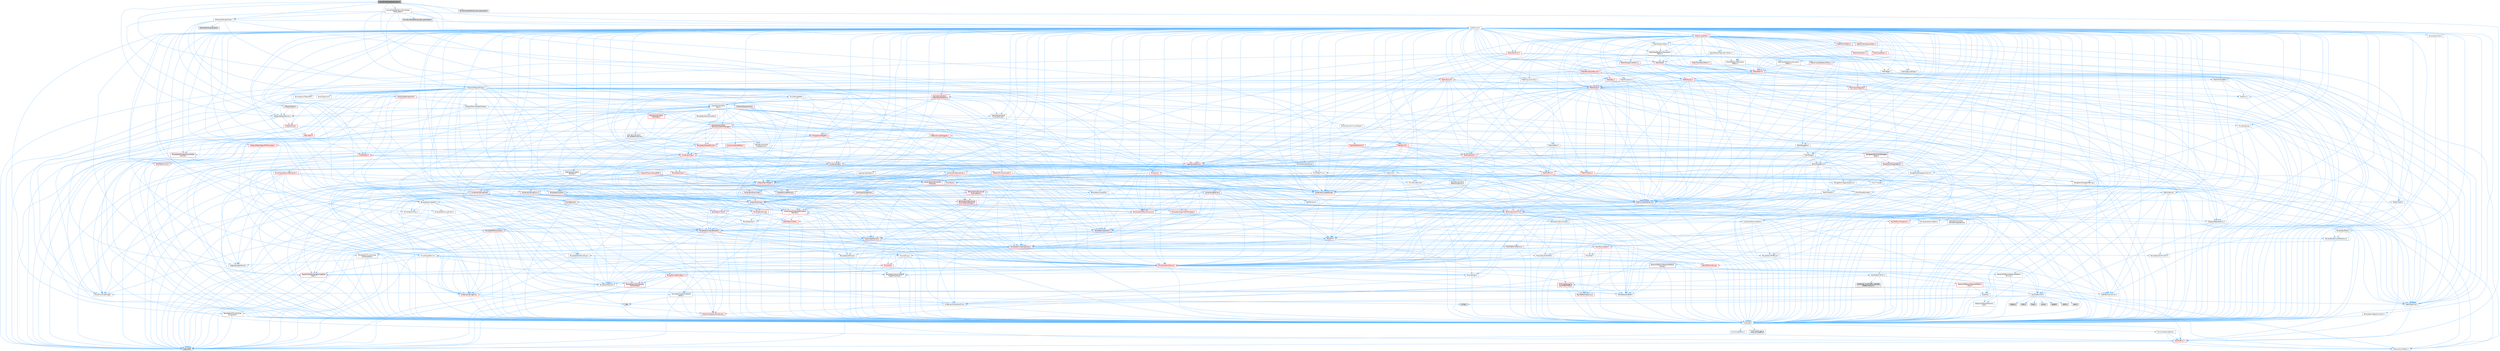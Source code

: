 digraph "SoundCueGraphNode_Root.h"
{
 // INTERACTIVE_SVG=YES
 // LATEX_PDF_SIZE
  bgcolor="transparent";
  edge [fontname=Helvetica,fontsize=10,labelfontname=Helvetica,labelfontsize=10];
  node [fontname=Helvetica,fontsize=10,shape=box,height=0.2,width=0.4];
  Node1 [id="Node000001",label="SoundCueGraphNode_Root.h",height=0.2,width=0.4,color="gray40", fillcolor="grey60", style="filled", fontcolor="black",tooltip=" "];
  Node1 -> Node2 [id="edge1_Node000001_Node000002",color="steelblue1",style="solid",tooltip=" "];
  Node2 [id="Node000002",label="CoreMinimal.h",height=0.2,width=0.4,color="grey40", fillcolor="white", style="filled",URL="$d7/d67/CoreMinimal_8h.html",tooltip=" "];
  Node2 -> Node3 [id="edge2_Node000002_Node000003",color="steelblue1",style="solid",tooltip=" "];
  Node3 [id="Node000003",label="CoreTypes.h",height=0.2,width=0.4,color="grey40", fillcolor="white", style="filled",URL="$dc/dec/CoreTypes_8h.html",tooltip=" "];
  Node3 -> Node4 [id="edge3_Node000003_Node000004",color="steelblue1",style="solid",tooltip=" "];
  Node4 [id="Node000004",label="HAL/Platform.h",height=0.2,width=0.4,color="red", fillcolor="#FFF0F0", style="filled",URL="$d9/dd0/Platform_8h.html",tooltip=" "];
  Node4 -> Node7 [id="edge4_Node000004_Node000007",color="steelblue1",style="solid",tooltip=" "];
  Node7 [id="Node000007",label="type_traits",height=0.2,width=0.4,color="grey60", fillcolor="#E0E0E0", style="filled",tooltip=" "];
  Node4 -> Node8 [id="edge5_Node000004_Node000008",color="steelblue1",style="solid",tooltip=" "];
  Node8 [id="Node000008",label="PreprocessorHelpers.h",height=0.2,width=0.4,color="grey40", fillcolor="white", style="filled",URL="$db/ddb/PreprocessorHelpers_8h.html",tooltip=" "];
  Node3 -> Node14 [id="edge6_Node000003_Node000014",color="steelblue1",style="solid",tooltip=" "];
  Node14 [id="Node000014",label="ProfilingDebugging\l/UMemoryDefines.h",height=0.2,width=0.4,color="grey40", fillcolor="white", style="filled",URL="$d2/da2/UMemoryDefines_8h.html",tooltip=" "];
  Node3 -> Node15 [id="edge7_Node000003_Node000015",color="steelblue1",style="solid",tooltip=" "];
  Node15 [id="Node000015",label="Misc/CoreMiscDefines.h",height=0.2,width=0.4,color="grey40", fillcolor="white", style="filled",URL="$da/d38/CoreMiscDefines_8h.html",tooltip=" "];
  Node15 -> Node4 [id="edge8_Node000015_Node000004",color="steelblue1",style="solid",tooltip=" "];
  Node15 -> Node8 [id="edge9_Node000015_Node000008",color="steelblue1",style="solid",tooltip=" "];
  Node3 -> Node16 [id="edge10_Node000003_Node000016",color="steelblue1",style="solid",tooltip=" "];
  Node16 [id="Node000016",label="Misc/CoreDefines.h",height=0.2,width=0.4,color="grey40", fillcolor="white", style="filled",URL="$d3/dd2/CoreDefines_8h.html",tooltip=" "];
  Node2 -> Node17 [id="edge11_Node000002_Node000017",color="steelblue1",style="solid",tooltip=" "];
  Node17 [id="Node000017",label="CoreFwd.h",height=0.2,width=0.4,color="grey40", fillcolor="white", style="filled",URL="$d1/d1e/CoreFwd_8h.html",tooltip=" "];
  Node17 -> Node3 [id="edge12_Node000017_Node000003",color="steelblue1",style="solid",tooltip=" "];
  Node17 -> Node18 [id="edge13_Node000017_Node000018",color="steelblue1",style="solid",tooltip=" "];
  Node18 [id="Node000018",label="Containers/ContainersFwd.h",height=0.2,width=0.4,color="grey40", fillcolor="white", style="filled",URL="$d4/d0a/ContainersFwd_8h.html",tooltip=" "];
  Node18 -> Node4 [id="edge14_Node000018_Node000004",color="steelblue1",style="solid",tooltip=" "];
  Node18 -> Node3 [id="edge15_Node000018_Node000003",color="steelblue1",style="solid",tooltip=" "];
  Node18 -> Node19 [id="edge16_Node000018_Node000019",color="steelblue1",style="solid",tooltip=" "];
  Node19 [id="Node000019",label="Traits/IsContiguousContainer.h",height=0.2,width=0.4,color="red", fillcolor="#FFF0F0", style="filled",URL="$d5/d3c/IsContiguousContainer_8h.html",tooltip=" "];
  Node19 -> Node3 [id="edge17_Node000019_Node000003",color="steelblue1",style="solid",tooltip=" "];
  Node17 -> Node22 [id="edge18_Node000017_Node000022",color="steelblue1",style="solid",tooltip=" "];
  Node22 [id="Node000022",label="Math/MathFwd.h",height=0.2,width=0.4,color="grey40", fillcolor="white", style="filled",URL="$d2/d10/MathFwd_8h.html",tooltip=" "];
  Node22 -> Node4 [id="edge19_Node000022_Node000004",color="steelblue1",style="solid",tooltip=" "];
  Node17 -> Node23 [id="edge20_Node000017_Node000023",color="steelblue1",style="solid",tooltip=" "];
  Node23 [id="Node000023",label="UObject/UObjectHierarchy\lFwd.h",height=0.2,width=0.4,color="grey40", fillcolor="white", style="filled",URL="$d3/d13/UObjectHierarchyFwd_8h.html",tooltip=" "];
  Node2 -> Node23 [id="edge21_Node000002_Node000023",color="steelblue1",style="solid",tooltip=" "];
  Node2 -> Node18 [id="edge22_Node000002_Node000018",color="steelblue1",style="solid",tooltip=" "];
  Node2 -> Node24 [id="edge23_Node000002_Node000024",color="steelblue1",style="solid",tooltip=" "];
  Node24 [id="Node000024",label="Misc/VarArgs.h",height=0.2,width=0.4,color="grey40", fillcolor="white", style="filled",URL="$d5/d6f/VarArgs_8h.html",tooltip=" "];
  Node24 -> Node3 [id="edge24_Node000024_Node000003",color="steelblue1",style="solid",tooltip=" "];
  Node2 -> Node25 [id="edge25_Node000002_Node000025",color="steelblue1",style="solid",tooltip=" "];
  Node25 [id="Node000025",label="Logging/LogVerbosity.h",height=0.2,width=0.4,color="grey40", fillcolor="white", style="filled",URL="$d2/d8f/LogVerbosity_8h.html",tooltip=" "];
  Node25 -> Node3 [id="edge26_Node000025_Node000003",color="steelblue1",style="solid",tooltip=" "];
  Node2 -> Node26 [id="edge27_Node000002_Node000026",color="steelblue1",style="solid",tooltip=" "];
  Node26 [id="Node000026",label="Misc/OutputDevice.h",height=0.2,width=0.4,color="grey40", fillcolor="white", style="filled",URL="$d7/d32/OutputDevice_8h.html",tooltip=" "];
  Node26 -> Node17 [id="edge28_Node000026_Node000017",color="steelblue1",style="solid",tooltip=" "];
  Node26 -> Node3 [id="edge29_Node000026_Node000003",color="steelblue1",style="solid",tooltip=" "];
  Node26 -> Node25 [id="edge30_Node000026_Node000025",color="steelblue1",style="solid",tooltip=" "];
  Node26 -> Node24 [id="edge31_Node000026_Node000024",color="steelblue1",style="solid",tooltip=" "];
  Node26 -> Node27 [id="edge32_Node000026_Node000027",color="steelblue1",style="solid",tooltip=" "];
  Node27 [id="Node000027",label="Templates/IsArrayOrRefOf\lTypeByPredicate.h",height=0.2,width=0.4,color="grey40", fillcolor="white", style="filled",URL="$d6/da1/IsArrayOrRefOfTypeByPredicate_8h.html",tooltip=" "];
  Node27 -> Node3 [id="edge33_Node000027_Node000003",color="steelblue1",style="solid",tooltip=" "];
  Node26 -> Node28 [id="edge34_Node000026_Node000028",color="steelblue1",style="solid",tooltip=" "];
  Node28 [id="Node000028",label="Templates/IsValidVariadic\lFunctionArg.h",height=0.2,width=0.4,color="red", fillcolor="#FFF0F0", style="filled",URL="$d0/dc8/IsValidVariadicFunctionArg_8h.html",tooltip=" "];
  Node28 -> Node3 [id="edge35_Node000028_Node000003",color="steelblue1",style="solid",tooltip=" "];
  Node28 -> Node7 [id="edge36_Node000028_Node000007",color="steelblue1",style="solid",tooltip=" "];
  Node26 -> Node30 [id="edge37_Node000026_Node000030",color="steelblue1",style="solid",tooltip=" "];
  Node30 [id="Node000030",label="Traits/IsCharEncodingCompatible\lWith.h",height=0.2,width=0.4,color="red", fillcolor="#FFF0F0", style="filled",URL="$df/dd1/IsCharEncodingCompatibleWith_8h.html",tooltip=" "];
  Node30 -> Node7 [id="edge38_Node000030_Node000007",color="steelblue1",style="solid",tooltip=" "];
  Node2 -> Node32 [id="edge39_Node000002_Node000032",color="steelblue1",style="solid",tooltip=" "];
  Node32 [id="Node000032",label="HAL/PlatformCrt.h",height=0.2,width=0.4,color="grey40", fillcolor="white", style="filled",URL="$d8/d75/PlatformCrt_8h.html",tooltip=" "];
  Node32 -> Node33 [id="edge40_Node000032_Node000033",color="steelblue1",style="solid",tooltip=" "];
  Node33 [id="Node000033",label="new",height=0.2,width=0.4,color="grey60", fillcolor="#E0E0E0", style="filled",tooltip=" "];
  Node32 -> Node34 [id="edge41_Node000032_Node000034",color="steelblue1",style="solid",tooltip=" "];
  Node34 [id="Node000034",label="wchar.h",height=0.2,width=0.4,color="grey60", fillcolor="#E0E0E0", style="filled",tooltip=" "];
  Node32 -> Node35 [id="edge42_Node000032_Node000035",color="steelblue1",style="solid",tooltip=" "];
  Node35 [id="Node000035",label="stddef.h",height=0.2,width=0.4,color="grey60", fillcolor="#E0E0E0", style="filled",tooltip=" "];
  Node32 -> Node36 [id="edge43_Node000032_Node000036",color="steelblue1",style="solid",tooltip=" "];
  Node36 [id="Node000036",label="stdlib.h",height=0.2,width=0.4,color="grey60", fillcolor="#E0E0E0", style="filled",tooltip=" "];
  Node32 -> Node37 [id="edge44_Node000032_Node000037",color="steelblue1",style="solid",tooltip=" "];
  Node37 [id="Node000037",label="stdio.h",height=0.2,width=0.4,color="grey60", fillcolor="#E0E0E0", style="filled",tooltip=" "];
  Node32 -> Node38 [id="edge45_Node000032_Node000038",color="steelblue1",style="solid",tooltip=" "];
  Node38 [id="Node000038",label="stdarg.h",height=0.2,width=0.4,color="grey60", fillcolor="#E0E0E0", style="filled",tooltip=" "];
  Node32 -> Node39 [id="edge46_Node000032_Node000039",color="steelblue1",style="solid",tooltip=" "];
  Node39 [id="Node000039",label="math.h",height=0.2,width=0.4,color="grey60", fillcolor="#E0E0E0", style="filled",tooltip=" "];
  Node32 -> Node40 [id="edge47_Node000032_Node000040",color="steelblue1",style="solid",tooltip=" "];
  Node40 [id="Node000040",label="float.h",height=0.2,width=0.4,color="grey60", fillcolor="#E0E0E0", style="filled",tooltip=" "];
  Node32 -> Node41 [id="edge48_Node000032_Node000041",color="steelblue1",style="solid",tooltip=" "];
  Node41 [id="Node000041",label="string.h",height=0.2,width=0.4,color="grey60", fillcolor="#E0E0E0", style="filled",tooltip=" "];
  Node2 -> Node42 [id="edge49_Node000002_Node000042",color="steelblue1",style="solid",tooltip=" "];
  Node42 [id="Node000042",label="HAL/PlatformMisc.h",height=0.2,width=0.4,color="grey40", fillcolor="white", style="filled",URL="$d0/df5/PlatformMisc_8h.html",tooltip=" "];
  Node42 -> Node3 [id="edge50_Node000042_Node000003",color="steelblue1",style="solid",tooltip=" "];
  Node42 -> Node43 [id="edge51_Node000042_Node000043",color="steelblue1",style="solid",tooltip=" "];
  Node43 [id="Node000043",label="GenericPlatform/GenericPlatform\lMisc.h",height=0.2,width=0.4,color="red", fillcolor="#FFF0F0", style="filled",URL="$db/d9a/GenericPlatformMisc_8h.html",tooltip=" "];
  Node43 -> Node44 [id="edge52_Node000043_Node000044",color="steelblue1",style="solid",tooltip=" "];
  Node44 [id="Node000044",label="Containers/StringFwd.h",height=0.2,width=0.4,color="red", fillcolor="#FFF0F0", style="filled",URL="$df/d37/StringFwd_8h.html",tooltip=" "];
  Node44 -> Node3 [id="edge53_Node000044_Node000003",color="steelblue1",style="solid",tooltip=" "];
  Node44 -> Node19 [id="edge54_Node000044_Node000019",color="steelblue1",style="solid",tooltip=" "];
  Node43 -> Node17 [id="edge55_Node000043_Node000017",color="steelblue1",style="solid",tooltip=" "];
  Node43 -> Node3 [id="edge56_Node000043_Node000003",color="steelblue1",style="solid",tooltip=" "];
  Node43 -> Node32 [id="edge57_Node000043_Node000032",color="steelblue1",style="solid",tooltip=" "];
  Node43 -> Node47 [id="edge58_Node000043_Node000047",color="steelblue1",style="solid",tooltip=" "];
  Node47 [id="Node000047",label="Math/NumericLimits.h",height=0.2,width=0.4,color="grey40", fillcolor="white", style="filled",URL="$df/d1b/NumericLimits_8h.html",tooltip=" "];
  Node47 -> Node3 [id="edge59_Node000047_Node000003",color="steelblue1",style="solid",tooltip=" "];
  Node43 -> Node49 [id="edge60_Node000043_Node000049",color="steelblue1",style="solid",tooltip=" "];
  Node49 [id="Node000049",label="Misc/EnumClassFlags.h",height=0.2,width=0.4,color="grey40", fillcolor="white", style="filled",URL="$d8/de7/EnumClassFlags_8h.html",tooltip=" "];
  Node42 -> Node52 [id="edge61_Node000042_Node000052",color="steelblue1",style="solid",tooltip=" "];
  Node52 [id="Node000052",label="COMPILED_PLATFORM_HEADER\l(PlatformMisc.h)",height=0.2,width=0.4,color="grey60", fillcolor="#E0E0E0", style="filled",tooltip=" "];
  Node42 -> Node53 [id="edge62_Node000042_Node000053",color="steelblue1",style="solid",tooltip=" "];
  Node53 [id="Node000053",label="ProfilingDebugging\l/CpuProfilerTrace.h",height=0.2,width=0.4,color="red", fillcolor="#FFF0F0", style="filled",URL="$da/dcb/CpuProfilerTrace_8h.html",tooltip=" "];
  Node53 -> Node3 [id="edge63_Node000053_Node000003",color="steelblue1",style="solid",tooltip=" "];
  Node53 -> Node18 [id="edge64_Node000053_Node000018",color="steelblue1",style="solid",tooltip=" "];
  Node53 -> Node54 [id="edge65_Node000053_Node000054",color="steelblue1",style="solid",tooltip=" "];
  Node54 [id="Node000054",label="HAL/PlatformAtomics.h",height=0.2,width=0.4,color="red", fillcolor="#FFF0F0", style="filled",URL="$d3/d36/PlatformAtomics_8h.html",tooltip=" "];
  Node54 -> Node3 [id="edge66_Node000054_Node000003",color="steelblue1",style="solid",tooltip=" "];
  Node53 -> Node8 [id="edge67_Node000053_Node000008",color="steelblue1",style="solid",tooltip=" "];
  Node2 -> Node61 [id="edge68_Node000002_Node000061",color="steelblue1",style="solid",tooltip=" "];
  Node61 [id="Node000061",label="Misc/AssertionMacros.h",height=0.2,width=0.4,color="red", fillcolor="#FFF0F0", style="filled",URL="$d0/dfa/AssertionMacros_8h.html",tooltip=" "];
  Node61 -> Node3 [id="edge69_Node000061_Node000003",color="steelblue1",style="solid",tooltip=" "];
  Node61 -> Node4 [id="edge70_Node000061_Node000004",color="steelblue1",style="solid",tooltip=" "];
  Node61 -> Node42 [id="edge71_Node000061_Node000042",color="steelblue1",style="solid",tooltip=" "];
  Node61 -> Node8 [id="edge72_Node000061_Node000008",color="steelblue1",style="solid",tooltip=" "];
  Node61 -> Node62 [id="edge73_Node000061_Node000062",color="steelblue1",style="solid",tooltip=" "];
  Node62 [id="Node000062",label="Templates/EnableIf.h",height=0.2,width=0.4,color="grey40", fillcolor="white", style="filled",URL="$d7/d60/EnableIf_8h.html",tooltip=" "];
  Node62 -> Node3 [id="edge74_Node000062_Node000003",color="steelblue1",style="solid",tooltip=" "];
  Node61 -> Node27 [id="edge75_Node000061_Node000027",color="steelblue1",style="solid",tooltip=" "];
  Node61 -> Node28 [id="edge76_Node000061_Node000028",color="steelblue1",style="solid",tooltip=" "];
  Node61 -> Node30 [id="edge77_Node000061_Node000030",color="steelblue1",style="solid",tooltip=" "];
  Node61 -> Node24 [id="edge78_Node000061_Node000024",color="steelblue1",style="solid",tooltip=" "];
  Node61 -> Node63 [id="edge79_Node000061_Node000063",color="steelblue1",style="solid",tooltip=" "];
  Node63 [id="Node000063",label="String/FormatStringSan.h",height=0.2,width=0.4,color="red", fillcolor="#FFF0F0", style="filled",URL="$d3/d8b/FormatStringSan_8h.html",tooltip=" "];
  Node63 -> Node7 [id="edge80_Node000063_Node000007",color="steelblue1",style="solid",tooltip=" "];
  Node63 -> Node3 [id="edge81_Node000063_Node000003",color="steelblue1",style="solid",tooltip=" "];
  Node63 -> Node64 [id="edge82_Node000063_Node000064",color="steelblue1",style="solid",tooltip=" "];
  Node64 [id="Node000064",label="Templates/Requires.h",height=0.2,width=0.4,color="grey40", fillcolor="white", style="filled",URL="$dc/d96/Requires_8h.html",tooltip=" "];
  Node64 -> Node62 [id="edge83_Node000064_Node000062",color="steelblue1",style="solid",tooltip=" "];
  Node64 -> Node7 [id="edge84_Node000064_Node000007",color="steelblue1",style="solid",tooltip=" "];
  Node63 -> Node28 [id="edge85_Node000063_Node000028",color="steelblue1",style="solid",tooltip=" "];
  Node63 -> Node18 [id="edge86_Node000063_Node000018",color="steelblue1",style="solid",tooltip=" "];
  Node2 -> Node70 [id="edge87_Node000002_Node000070",color="steelblue1",style="solid",tooltip=" "];
  Node70 [id="Node000070",label="Templates/IsPointer.h",height=0.2,width=0.4,color="grey40", fillcolor="white", style="filled",URL="$d7/d05/IsPointer_8h.html",tooltip=" "];
  Node70 -> Node3 [id="edge88_Node000070_Node000003",color="steelblue1",style="solid",tooltip=" "];
  Node2 -> Node71 [id="edge89_Node000002_Node000071",color="steelblue1",style="solid",tooltip=" "];
  Node71 [id="Node000071",label="HAL/PlatformMemory.h",height=0.2,width=0.4,color="red", fillcolor="#FFF0F0", style="filled",URL="$de/d68/PlatformMemory_8h.html",tooltip=" "];
  Node71 -> Node3 [id="edge90_Node000071_Node000003",color="steelblue1",style="solid",tooltip=" "];
  Node2 -> Node54 [id="edge91_Node000002_Node000054",color="steelblue1",style="solid",tooltip=" "];
  Node2 -> Node76 [id="edge92_Node000002_Node000076",color="steelblue1",style="solid",tooltip=" "];
  Node76 [id="Node000076",label="Misc/Exec.h",height=0.2,width=0.4,color="grey40", fillcolor="white", style="filled",URL="$de/ddb/Exec_8h.html",tooltip=" "];
  Node76 -> Node3 [id="edge93_Node000076_Node000003",color="steelblue1",style="solid",tooltip=" "];
  Node76 -> Node61 [id="edge94_Node000076_Node000061",color="steelblue1",style="solid",tooltip=" "];
  Node2 -> Node77 [id="edge95_Node000002_Node000077",color="steelblue1",style="solid",tooltip=" "];
  Node77 [id="Node000077",label="HAL/MemoryBase.h",height=0.2,width=0.4,color="red", fillcolor="#FFF0F0", style="filled",URL="$d6/d9f/MemoryBase_8h.html",tooltip=" "];
  Node77 -> Node3 [id="edge96_Node000077_Node000003",color="steelblue1",style="solid",tooltip=" "];
  Node77 -> Node54 [id="edge97_Node000077_Node000054",color="steelblue1",style="solid",tooltip=" "];
  Node77 -> Node32 [id="edge98_Node000077_Node000032",color="steelblue1",style="solid",tooltip=" "];
  Node77 -> Node76 [id="edge99_Node000077_Node000076",color="steelblue1",style="solid",tooltip=" "];
  Node77 -> Node26 [id="edge100_Node000077_Node000026",color="steelblue1",style="solid",tooltip=" "];
  Node2 -> Node87 [id="edge101_Node000002_Node000087",color="steelblue1",style="solid",tooltip=" "];
  Node87 [id="Node000087",label="HAL/UnrealMemory.h",height=0.2,width=0.4,color="red", fillcolor="#FFF0F0", style="filled",URL="$d9/d96/UnrealMemory_8h.html",tooltip=" "];
  Node87 -> Node3 [id="edge102_Node000087_Node000003",color="steelblue1",style="solid",tooltip=" "];
  Node87 -> Node77 [id="edge103_Node000087_Node000077",color="steelblue1",style="solid",tooltip=" "];
  Node87 -> Node71 [id="edge104_Node000087_Node000071",color="steelblue1",style="solid",tooltip=" "];
  Node87 -> Node70 [id="edge105_Node000087_Node000070",color="steelblue1",style="solid",tooltip=" "];
  Node2 -> Node89 [id="edge106_Node000002_Node000089",color="steelblue1",style="solid",tooltip=" "];
  Node89 [id="Node000089",label="Templates/IsArithmetic.h",height=0.2,width=0.4,color="grey40", fillcolor="white", style="filled",URL="$d2/d5d/IsArithmetic_8h.html",tooltip=" "];
  Node89 -> Node3 [id="edge107_Node000089_Node000003",color="steelblue1",style="solid",tooltip=" "];
  Node2 -> Node83 [id="edge108_Node000002_Node000083",color="steelblue1",style="solid",tooltip=" "];
  Node83 [id="Node000083",label="Templates/AndOrNot.h",height=0.2,width=0.4,color="grey40", fillcolor="white", style="filled",URL="$db/d0a/AndOrNot_8h.html",tooltip=" "];
  Node83 -> Node3 [id="edge109_Node000083_Node000003",color="steelblue1",style="solid",tooltip=" "];
  Node2 -> Node90 [id="edge110_Node000002_Node000090",color="steelblue1",style="solid",tooltip=" "];
  Node90 [id="Node000090",label="Templates/IsPODType.h",height=0.2,width=0.4,color="grey40", fillcolor="white", style="filled",URL="$d7/db1/IsPODType_8h.html",tooltip=" "];
  Node90 -> Node3 [id="edge111_Node000090_Node000003",color="steelblue1",style="solid",tooltip=" "];
  Node2 -> Node91 [id="edge112_Node000002_Node000091",color="steelblue1",style="solid",tooltip=" "];
  Node91 [id="Node000091",label="Templates/IsUECoreType.h",height=0.2,width=0.4,color="grey40", fillcolor="white", style="filled",URL="$d1/db8/IsUECoreType_8h.html",tooltip=" "];
  Node91 -> Node3 [id="edge113_Node000091_Node000003",color="steelblue1",style="solid",tooltip=" "];
  Node91 -> Node7 [id="edge114_Node000091_Node000007",color="steelblue1",style="solid",tooltip=" "];
  Node2 -> Node84 [id="edge115_Node000002_Node000084",color="steelblue1",style="solid",tooltip=" "];
  Node84 [id="Node000084",label="Templates/IsTriviallyCopy\lConstructible.h",height=0.2,width=0.4,color="grey40", fillcolor="white", style="filled",URL="$d3/d78/IsTriviallyCopyConstructible_8h.html",tooltip=" "];
  Node84 -> Node3 [id="edge116_Node000084_Node000003",color="steelblue1",style="solid",tooltip=" "];
  Node84 -> Node7 [id="edge117_Node000084_Node000007",color="steelblue1",style="solid",tooltip=" "];
  Node2 -> Node92 [id="edge118_Node000002_Node000092",color="steelblue1",style="solid",tooltip=" "];
  Node92 [id="Node000092",label="Templates/UnrealTypeTraits.h",height=0.2,width=0.4,color="red", fillcolor="#FFF0F0", style="filled",URL="$d2/d2d/UnrealTypeTraits_8h.html",tooltip=" "];
  Node92 -> Node3 [id="edge119_Node000092_Node000003",color="steelblue1",style="solid",tooltip=" "];
  Node92 -> Node70 [id="edge120_Node000092_Node000070",color="steelblue1",style="solid",tooltip=" "];
  Node92 -> Node61 [id="edge121_Node000092_Node000061",color="steelblue1",style="solid",tooltip=" "];
  Node92 -> Node83 [id="edge122_Node000092_Node000083",color="steelblue1",style="solid",tooltip=" "];
  Node92 -> Node62 [id="edge123_Node000092_Node000062",color="steelblue1",style="solid",tooltip=" "];
  Node92 -> Node89 [id="edge124_Node000092_Node000089",color="steelblue1",style="solid",tooltip=" "];
  Node92 -> Node90 [id="edge125_Node000092_Node000090",color="steelblue1",style="solid",tooltip=" "];
  Node92 -> Node91 [id="edge126_Node000092_Node000091",color="steelblue1",style="solid",tooltip=" "];
  Node92 -> Node84 [id="edge127_Node000092_Node000084",color="steelblue1",style="solid",tooltip=" "];
  Node2 -> Node62 [id="edge128_Node000002_Node000062",color="steelblue1",style="solid",tooltip=" "];
  Node2 -> Node94 [id="edge129_Node000002_Node000094",color="steelblue1",style="solid",tooltip=" "];
  Node94 [id="Node000094",label="Templates/RemoveReference.h",height=0.2,width=0.4,color="grey40", fillcolor="white", style="filled",URL="$da/dbe/RemoveReference_8h.html",tooltip=" "];
  Node94 -> Node3 [id="edge130_Node000094_Node000003",color="steelblue1",style="solid",tooltip=" "];
  Node2 -> Node95 [id="edge131_Node000002_Node000095",color="steelblue1",style="solid",tooltip=" "];
  Node95 [id="Node000095",label="Templates/IntegralConstant.h",height=0.2,width=0.4,color="grey40", fillcolor="white", style="filled",URL="$db/d1b/IntegralConstant_8h.html",tooltip=" "];
  Node95 -> Node3 [id="edge132_Node000095_Node000003",color="steelblue1",style="solid",tooltip=" "];
  Node2 -> Node96 [id="edge133_Node000002_Node000096",color="steelblue1",style="solid",tooltip=" "];
  Node96 [id="Node000096",label="Templates/IsClass.h",height=0.2,width=0.4,color="grey40", fillcolor="white", style="filled",URL="$db/dcb/IsClass_8h.html",tooltip=" "];
  Node96 -> Node3 [id="edge134_Node000096_Node000003",color="steelblue1",style="solid",tooltip=" "];
  Node2 -> Node97 [id="edge135_Node000002_Node000097",color="steelblue1",style="solid",tooltip=" "];
  Node97 [id="Node000097",label="Templates/TypeCompatible\lBytes.h",height=0.2,width=0.4,color="grey40", fillcolor="white", style="filled",URL="$df/d0a/TypeCompatibleBytes_8h.html",tooltip=" "];
  Node97 -> Node3 [id="edge136_Node000097_Node000003",color="steelblue1",style="solid",tooltip=" "];
  Node97 -> Node41 [id="edge137_Node000097_Node000041",color="steelblue1",style="solid",tooltip=" "];
  Node97 -> Node33 [id="edge138_Node000097_Node000033",color="steelblue1",style="solid",tooltip=" "];
  Node97 -> Node7 [id="edge139_Node000097_Node000007",color="steelblue1",style="solid",tooltip=" "];
  Node2 -> Node19 [id="edge140_Node000002_Node000019",color="steelblue1",style="solid",tooltip=" "];
  Node2 -> Node98 [id="edge141_Node000002_Node000098",color="steelblue1",style="solid",tooltip=" "];
  Node98 [id="Node000098",label="Templates/UnrealTemplate.h",height=0.2,width=0.4,color="red", fillcolor="#FFF0F0", style="filled",URL="$d4/d24/UnrealTemplate_8h.html",tooltip=" "];
  Node98 -> Node3 [id="edge142_Node000098_Node000003",color="steelblue1",style="solid",tooltip=" "];
  Node98 -> Node70 [id="edge143_Node000098_Node000070",color="steelblue1",style="solid",tooltip=" "];
  Node98 -> Node87 [id="edge144_Node000098_Node000087",color="steelblue1",style="solid",tooltip=" "];
  Node98 -> Node92 [id="edge145_Node000098_Node000092",color="steelblue1",style="solid",tooltip=" "];
  Node98 -> Node94 [id="edge146_Node000098_Node000094",color="steelblue1",style="solid",tooltip=" "];
  Node98 -> Node64 [id="edge147_Node000098_Node000064",color="steelblue1",style="solid",tooltip=" "];
  Node98 -> Node97 [id="edge148_Node000098_Node000097",color="steelblue1",style="solid",tooltip=" "];
  Node98 -> Node19 [id="edge149_Node000098_Node000019",color="steelblue1",style="solid",tooltip=" "];
  Node98 -> Node7 [id="edge150_Node000098_Node000007",color="steelblue1",style="solid",tooltip=" "];
  Node2 -> Node47 [id="edge151_Node000002_Node000047",color="steelblue1",style="solid",tooltip=" "];
  Node2 -> Node102 [id="edge152_Node000002_Node000102",color="steelblue1",style="solid",tooltip=" "];
  Node102 [id="Node000102",label="HAL/PlatformMath.h",height=0.2,width=0.4,color="red", fillcolor="#FFF0F0", style="filled",URL="$dc/d53/PlatformMath_8h.html",tooltip=" "];
  Node102 -> Node3 [id="edge153_Node000102_Node000003",color="steelblue1",style="solid",tooltip=" "];
  Node2 -> Node85 [id="edge154_Node000002_Node000085",color="steelblue1",style="solid",tooltip=" "];
  Node85 [id="Node000085",label="Templates/IsTriviallyCopy\lAssignable.h",height=0.2,width=0.4,color="grey40", fillcolor="white", style="filled",URL="$d2/df2/IsTriviallyCopyAssignable_8h.html",tooltip=" "];
  Node85 -> Node3 [id="edge155_Node000085_Node000003",color="steelblue1",style="solid",tooltip=" "];
  Node85 -> Node7 [id="edge156_Node000085_Node000007",color="steelblue1",style="solid",tooltip=" "];
  Node2 -> Node110 [id="edge157_Node000002_Node000110",color="steelblue1",style="solid",tooltip=" "];
  Node110 [id="Node000110",label="Templates/MemoryOps.h",height=0.2,width=0.4,color="red", fillcolor="#FFF0F0", style="filled",URL="$db/dea/MemoryOps_8h.html",tooltip=" "];
  Node110 -> Node3 [id="edge158_Node000110_Node000003",color="steelblue1",style="solid",tooltip=" "];
  Node110 -> Node87 [id="edge159_Node000110_Node000087",color="steelblue1",style="solid",tooltip=" "];
  Node110 -> Node85 [id="edge160_Node000110_Node000085",color="steelblue1",style="solid",tooltip=" "];
  Node110 -> Node84 [id="edge161_Node000110_Node000084",color="steelblue1",style="solid",tooltip=" "];
  Node110 -> Node64 [id="edge162_Node000110_Node000064",color="steelblue1",style="solid",tooltip=" "];
  Node110 -> Node92 [id="edge163_Node000110_Node000092",color="steelblue1",style="solid",tooltip=" "];
  Node110 -> Node33 [id="edge164_Node000110_Node000033",color="steelblue1",style="solid",tooltip=" "];
  Node110 -> Node7 [id="edge165_Node000110_Node000007",color="steelblue1",style="solid",tooltip=" "];
  Node2 -> Node111 [id="edge166_Node000002_Node000111",color="steelblue1",style="solid",tooltip=" "];
  Node111 [id="Node000111",label="Containers/ContainerAllocation\lPolicies.h",height=0.2,width=0.4,color="red", fillcolor="#FFF0F0", style="filled",URL="$d7/dff/ContainerAllocationPolicies_8h.html",tooltip=" "];
  Node111 -> Node3 [id="edge167_Node000111_Node000003",color="steelblue1",style="solid",tooltip=" "];
  Node111 -> Node111 [id="edge168_Node000111_Node000111",color="steelblue1",style="solid",tooltip=" "];
  Node111 -> Node102 [id="edge169_Node000111_Node000102",color="steelblue1",style="solid",tooltip=" "];
  Node111 -> Node87 [id="edge170_Node000111_Node000087",color="steelblue1",style="solid",tooltip=" "];
  Node111 -> Node47 [id="edge171_Node000111_Node000047",color="steelblue1",style="solid",tooltip=" "];
  Node111 -> Node61 [id="edge172_Node000111_Node000061",color="steelblue1",style="solid",tooltip=" "];
  Node111 -> Node110 [id="edge173_Node000111_Node000110",color="steelblue1",style="solid",tooltip=" "];
  Node111 -> Node97 [id="edge174_Node000111_Node000097",color="steelblue1",style="solid",tooltip=" "];
  Node111 -> Node7 [id="edge175_Node000111_Node000007",color="steelblue1",style="solid",tooltip=" "];
  Node2 -> Node114 [id="edge176_Node000002_Node000114",color="steelblue1",style="solid",tooltip=" "];
  Node114 [id="Node000114",label="Templates/IsEnumClass.h",height=0.2,width=0.4,color="grey40", fillcolor="white", style="filled",URL="$d7/d15/IsEnumClass_8h.html",tooltip=" "];
  Node114 -> Node3 [id="edge177_Node000114_Node000003",color="steelblue1",style="solid",tooltip=" "];
  Node114 -> Node83 [id="edge178_Node000114_Node000083",color="steelblue1",style="solid",tooltip=" "];
  Node2 -> Node115 [id="edge179_Node000002_Node000115",color="steelblue1",style="solid",tooltip=" "];
  Node115 [id="Node000115",label="HAL/PlatformProperties.h",height=0.2,width=0.4,color="red", fillcolor="#FFF0F0", style="filled",URL="$d9/db0/PlatformProperties_8h.html",tooltip=" "];
  Node115 -> Node3 [id="edge180_Node000115_Node000003",color="steelblue1",style="solid",tooltip=" "];
  Node2 -> Node118 [id="edge181_Node000002_Node000118",color="steelblue1",style="solid",tooltip=" "];
  Node118 [id="Node000118",label="Misc/EngineVersionBase.h",height=0.2,width=0.4,color="grey40", fillcolor="white", style="filled",URL="$d5/d2b/EngineVersionBase_8h.html",tooltip=" "];
  Node118 -> Node3 [id="edge182_Node000118_Node000003",color="steelblue1",style="solid",tooltip=" "];
  Node2 -> Node119 [id="edge183_Node000002_Node000119",color="steelblue1",style="solid",tooltip=" "];
  Node119 [id="Node000119",label="Internationalization\l/TextNamespaceFwd.h",height=0.2,width=0.4,color="grey40", fillcolor="white", style="filled",URL="$d8/d97/TextNamespaceFwd_8h.html",tooltip=" "];
  Node119 -> Node3 [id="edge184_Node000119_Node000003",color="steelblue1",style="solid",tooltip=" "];
  Node2 -> Node120 [id="edge185_Node000002_Node000120",color="steelblue1",style="solid",tooltip=" "];
  Node120 [id="Node000120",label="Serialization/Archive.h",height=0.2,width=0.4,color="red", fillcolor="#FFF0F0", style="filled",URL="$d7/d3b/Archive_8h.html",tooltip=" "];
  Node120 -> Node17 [id="edge186_Node000120_Node000017",color="steelblue1",style="solid",tooltip=" "];
  Node120 -> Node3 [id="edge187_Node000120_Node000003",color="steelblue1",style="solid",tooltip=" "];
  Node120 -> Node115 [id="edge188_Node000120_Node000115",color="steelblue1",style="solid",tooltip=" "];
  Node120 -> Node119 [id="edge189_Node000120_Node000119",color="steelblue1",style="solid",tooltip=" "];
  Node120 -> Node22 [id="edge190_Node000120_Node000022",color="steelblue1",style="solid",tooltip=" "];
  Node120 -> Node61 [id="edge191_Node000120_Node000061",color="steelblue1",style="solid",tooltip=" "];
  Node120 -> Node118 [id="edge192_Node000120_Node000118",color="steelblue1",style="solid",tooltip=" "];
  Node120 -> Node24 [id="edge193_Node000120_Node000024",color="steelblue1",style="solid",tooltip=" "];
  Node120 -> Node62 [id="edge194_Node000120_Node000062",color="steelblue1",style="solid",tooltip=" "];
  Node120 -> Node27 [id="edge195_Node000120_Node000027",color="steelblue1",style="solid",tooltip=" "];
  Node120 -> Node114 [id="edge196_Node000120_Node000114",color="steelblue1",style="solid",tooltip=" "];
  Node120 -> Node28 [id="edge197_Node000120_Node000028",color="steelblue1",style="solid",tooltip=" "];
  Node120 -> Node98 [id="edge198_Node000120_Node000098",color="steelblue1",style="solid",tooltip=" "];
  Node120 -> Node30 [id="edge199_Node000120_Node000030",color="steelblue1",style="solid",tooltip=" "];
  Node120 -> Node123 [id="edge200_Node000120_Node000123",color="steelblue1",style="solid",tooltip=" "];
  Node123 [id="Node000123",label="UObject/ObjectVersion.h",height=0.2,width=0.4,color="grey40", fillcolor="white", style="filled",URL="$da/d63/ObjectVersion_8h.html",tooltip=" "];
  Node123 -> Node3 [id="edge201_Node000123_Node000003",color="steelblue1",style="solid",tooltip=" "];
  Node2 -> Node124 [id="edge202_Node000002_Node000124",color="steelblue1",style="solid",tooltip=" "];
  Node124 [id="Node000124",label="Templates/Less.h",height=0.2,width=0.4,color="grey40", fillcolor="white", style="filled",URL="$de/dc8/Less_8h.html",tooltip=" "];
  Node124 -> Node3 [id="edge203_Node000124_Node000003",color="steelblue1",style="solid",tooltip=" "];
  Node124 -> Node98 [id="edge204_Node000124_Node000098",color="steelblue1",style="solid",tooltip=" "];
  Node2 -> Node125 [id="edge205_Node000002_Node000125",color="steelblue1",style="solid",tooltip=" "];
  Node125 [id="Node000125",label="Templates/Sorting.h",height=0.2,width=0.4,color="red", fillcolor="#FFF0F0", style="filled",URL="$d3/d9e/Sorting_8h.html",tooltip=" "];
  Node125 -> Node3 [id="edge206_Node000125_Node000003",color="steelblue1",style="solid",tooltip=" "];
  Node125 -> Node102 [id="edge207_Node000125_Node000102",color="steelblue1",style="solid",tooltip=" "];
  Node125 -> Node124 [id="edge208_Node000125_Node000124",color="steelblue1",style="solid",tooltip=" "];
  Node2 -> Node136 [id="edge209_Node000002_Node000136",color="steelblue1",style="solid",tooltip=" "];
  Node136 [id="Node000136",label="Misc/Char.h",height=0.2,width=0.4,color="red", fillcolor="#FFF0F0", style="filled",URL="$d0/d58/Char_8h.html",tooltip=" "];
  Node136 -> Node3 [id="edge210_Node000136_Node000003",color="steelblue1",style="solid",tooltip=" "];
  Node136 -> Node7 [id="edge211_Node000136_Node000007",color="steelblue1",style="solid",tooltip=" "];
  Node2 -> Node139 [id="edge212_Node000002_Node000139",color="steelblue1",style="solid",tooltip=" "];
  Node139 [id="Node000139",label="GenericPlatform/GenericPlatform\lStricmp.h",height=0.2,width=0.4,color="grey40", fillcolor="white", style="filled",URL="$d2/d86/GenericPlatformStricmp_8h.html",tooltip=" "];
  Node139 -> Node3 [id="edge213_Node000139_Node000003",color="steelblue1",style="solid",tooltip=" "];
  Node2 -> Node140 [id="edge214_Node000002_Node000140",color="steelblue1",style="solid",tooltip=" "];
  Node140 [id="Node000140",label="GenericPlatform/GenericPlatform\lString.h",height=0.2,width=0.4,color="red", fillcolor="#FFF0F0", style="filled",URL="$dd/d20/GenericPlatformString_8h.html",tooltip=" "];
  Node140 -> Node3 [id="edge215_Node000140_Node000003",color="steelblue1",style="solid",tooltip=" "];
  Node140 -> Node139 [id="edge216_Node000140_Node000139",color="steelblue1",style="solid",tooltip=" "];
  Node140 -> Node62 [id="edge217_Node000140_Node000062",color="steelblue1",style="solid",tooltip=" "];
  Node140 -> Node30 [id="edge218_Node000140_Node000030",color="steelblue1",style="solid",tooltip=" "];
  Node140 -> Node7 [id="edge219_Node000140_Node000007",color="steelblue1",style="solid",tooltip=" "];
  Node2 -> Node73 [id="edge220_Node000002_Node000073",color="steelblue1",style="solid",tooltip=" "];
  Node73 [id="Node000073",label="HAL/PlatformString.h",height=0.2,width=0.4,color="red", fillcolor="#FFF0F0", style="filled",URL="$db/db5/PlatformString_8h.html",tooltip=" "];
  Node73 -> Node3 [id="edge221_Node000073_Node000003",color="steelblue1",style="solid",tooltip=" "];
  Node2 -> Node143 [id="edge222_Node000002_Node000143",color="steelblue1",style="solid",tooltip=" "];
  Node143 [id="Node000143",label="Misc/CString.h",height=0.2,width=0.4,color="grey40", fillcolor="white", style="filled",URL="$d2/d49/CString_8h.html",tooltip=" "];
  Node143 -> Node3 [id="edge223_Node000143_Node000003",color="steelblue1",style="solid",tooltip=" "];
  Node143 -> Node32 [id="edge224_Node000143_Node000032",color="steelblue1",style="solid",tooltip=" "];
  Node143 -> Node73 [id="edge225_Node000143_Node000073",color="steelblue1",style="solid",tooltip=" "];
  Node143 -> Node61 [id="edge226_Node000143_Node000061",color="steelblue1",style="solid",tooltip=" "];
  Node143 -> Node136 [id="edge227_Node000143_Node000136",color="steelblue1",style="solid",tooltip=" "];
  Node143 -> Node24 [id="edge228_Node000143_Node000024",color="steelblue1",style="solid",tooltip=" "];
  Node143 -> Node27 [id="edge229_Node000143_Node000027",color="steelblue1",style="solid",tooltip=" "];
  Node143 -> Node28 [id="edge230_Node000143_Node000028",color="steelblue1",style="solid",tooltip=" "];
  Node143 -> Node30 [id="edge231_Node000143_Node000030",color="steelblue1",style="solid",tooltip=" "];
  Node2 -> Node144 [id="edge232_Node000002_Node000144",color="steelblue1",style="solid",tooltip=" "];
  Node144 [id="Node000144",label="Misc/Crc.h",height=0.2,width=0.4,color="red", fillcolor="#FFF0F0", style="filled",URL="$d4/dd2/Crc_8h.html",tooltip=" "];
  Node144 -> Node3 [id="edge233_Node000144_Node000003",color="steelblue1",style="solid",tooltip=" "];
  Node144 -> Node73 [id="edge234_Node000144_Node000073",color="steelblue1",style="solid",tooltip=" "];
  Node144 -> Node61 [id="edge235_Node000144_Node000061",color="steelblue1",style="solid",tooltip=" "];
  Node144 -> Node143 [id="edge236_Node000144_Node000143",color="steelblue1",style="solid",tooltip=" "];
  Node144 -> Node136 [id="edge237_Node000144_Node000136",color="steelblue1",style="solid",tooltip=" "];
  Node144 -> Node92 [id="edge238_Node000144_Node000092",color="steelblue1",style="solid",tooltip=" "];
  Node2 -> Node135 [id="edge239_Node000002_Node000135",color="steelblue1",style="solid",tooltip=" "];
  Node135 [id="Node000135",label="Math/UnrealMathUtility.h",height=0.2,width=0.4,color="red", fillcolor="#FFF0F0", style="filled",URL="$db/db8/UnrealMathUtility_8h.html",tooltip=" "];
  Node135 -> Node3 [id="edge240_Node000135_Node000003",color="steelblue1",style="solid",tooltip=" "];
  Node135 -> Node61 [id="edge241_Node000135_Node000061",color="steelblue1",style="solid",tooltip=" "];
  Node135 -> Node102 [id="edge242_Node000135_Node000102",color="steelblue1",style="solid",tooltip=" "];
  Node135 -> Node22 [id="edge243_Node000135_Node000022",color="steelblue1",style="solid",tooltip=" "];
  Node135 -> Node64 [id="edge244_Node000135_Node000064",color="steelblue1",style="solid",tooltip=" "];
  Node2 -> Node145 [id="edge245_Node000002_Node000145",color="steelblue1",style="solid",tooltip=" "];
  Node145 [id="Node000145",label="Containers/UnrealString.h",height=0.2,width=0.4,color="red", fillcolor="#FFF0F0", style="filled",URL="$d5/dba/UnrealString_8h.html",tooltip=" "];
  Node2 -> Node149 [id="edge246_Node000002_Node000149",color="steelblue1",style="solid",tooltip=" "];
  Node149 [id="Node000149",label="Containers/Array.h",height=0.2,width=0.4,color="red", fillcolor="#FFF0F0", style="filled",URL="$df/dd0/Array_8h.html",tooltip=" "];
  Node149 -> Node3 [id="edge247_Node000149_Node000003",color="steelblue1",style="solid",tooltip=" "];
  Node149 -> Node61 [id="edge248_Node000149_Node000061",color="steelblue1",style="solid",tooltip=" "];
  Node149 -> Node87 [id="edge249_Node000149_Node000087",color="steelblue1",style="solid",tooltip=" "];
  Node149 -> Node92 [id="edge250_Node000149_Node000092",color="steelblue1",style="solid",tooltip=" "];
  Node149 -> Node98 [id="edge251_Node000149_Node000098",color="steelblue1",style="solid",tooltip=" "];
  Node149 -> Node111 [id="edge252_Node000149_Node000111",color="steelblue1",style="solid",tooltip=" "];
  Node149 -> Node120 [id="edge253_Node000149_Node000120",color="steelblue1",style="solid",tooltip=" "];
  Node149 -> Node128 [id="edge254_Node000149_Node000128",color="steelblue1",style="solid",tooltip=" "];
  Node128 [id="Node000128",label="Templates/Invoke.h",height=0.2,width=0.4,color="red", fillcolor="#FFF0F0", style="filled",URL="$d7/deb/Invoke_8h.html",tooltip=" "];
  Node128 -> Node3 [id="edge255_Node000128_Node000003",color="steelblue1",style="solid",tooltip=" "];
  Node128 -> Node98 [id="edge256_Node000128_Node000098",color="steelblue1",style="solid",tooltip=" "];
  Node128 -> Node7 [id="edge257_Node000128_Node000007",color="steelblue1",style="solid",tooltip=" "];
  Node149 -> Node124 [id="edge258_Node000149_Node000124",color="steelblue1",style="solid",tooltip=" "];
  Node149 -> Node64 [id="edge259_Node000149_Node000064",color="steelblue1",style="solid",tooltip=" "];
  Node149 -> Node125 [id="edge260_Node000149_Node000125",color="steelblue1",style="solid",tooltip=" "];
  Node149 -> Node172 [id="edge261_Node000149_Node000172",color="steelblue1",style="solid",tooltip=" "];
  Node172 [id="Node000172",label="Templates/AlignmentTemplates.h",height=0.2,width=0.4,color="red", fillcolor="#FFF0F0", style="filled",URL="$dd/d32/AlignmentTemplates_8h.html",tooltip=" "];
  Node172 -> Node3 [id="edge262_Node000172_Node000003",color="steelblue1",style="solid",tooltip=" "];
  Node172 -> Node70 [id="edge263_Node000172_Node000070",color="steelblue1",style="solid",tooltip=" "];
  Node149 -> Node7 [id="edge264_Node000149_Node000007",color="steelblue1",style="solid",tooltip=" "];
  Node2 -> Node173 [id="edge265_Node000002_Node000173",color="steelblue1",style="solid",tooltip=" "];
  Node173 [id="Node000173",label="Misc/FrameNumber.h",height=0.2,width=0.4,color="grey40", fillcolor="white", style="filled",URL="$dd/dbd/FrameNumber_8h.html",tooltip=" "];
  Node173 -> Node3 [id="edge266_Node000173_Node000003",color="steelblue1",style="solid",tooltip=" "];
  Node173 -> Node47 [id="edge267_Node000173_Node000047",color="steelblue1",style="solid",tooltip=" "];
  Node173 -> Node135 [id="edge268_Node000173_Node000135",color="steelblue1",style="solid",tooltip=" "];
  Node173 -> Node62 [id="edge269_Node000173_Node000062",color="steelblue1",style="solid",tooltip=" "];
  Node173 -> Node92 [id="edge270_Node000173_Node000092",color="steelblue1",style="solid",tooltip=" "];
  Node2 -> Node174 [id="edge271_Node000002_Node000174",color="steelblue1",style="solid",tooltip=" "];
  Node174 [id="Node000174",label="Misc/Timespan.h",height=0.2,width=0.4,color="grey40", fillcolor="white", style="filled",URL="$da/dd9/Timespan_8h.html",tooltip=" "];
  Node174 -> Node3 [id="edge272_Node000174_Node000003",color="steelblue1",style="solid",tooltip=" "];
  Node174 -> Node175 [id="edge273_Node000174_Node000175",color="steelblue1",style="solid",tooltip=" "];
  Node175 [id="Node000175",label="Math/Interval.h",height=0.2,width=0.4,color="grey40", fillcolor="white", style="filled",URL="$d1/d55/Interval_8h.html",tooltip=" "];
  Node175 -> Node3 [id="edge274_Node000175_Node000003",color="steelblue1",style="solid",tooltip=" "];
  Node175 -> Node89 [id="edge275_Node000175_Node000089",color="steelblue1",style="solid",tooltip=" "];
  Node175 -> Node92 [id="edge276_Node000175_Node000092",color="steelblue1",style="solid",tooltip=" "];
  Node175 -> Node47 [id="edge277_Node000175_Node000047",color="steelblue1",style="solid",tooltip=" "];
  Node175 -> Node135 [id="edge278_Node000175_Node000135",color="steelblue1",style="solid",tooltip=" "];
  Node174 -> Node135 [id="edge279_Node000174_Node000135",color="steelblue1",style="solid",tooltip=" "];
  Node174 -> Node61 [id="edge280_Node000174_Node000061",color="steelblue1",style="solid",tooltip=" "];
  Node2 -> Node176 [id="edge281_Node000002_Node000176",color="steelblue1",style="solid",tooltip=" "];
  Node176 [id="Node000176",label="Containers/StringConv.h",height=0.2,width=0.4,color="red", fillcolor="#FFF0F0", style="filled",URL="$d3/ddf/StringConv_8h.html",tooltip=" "];
  Node176 -> Node3 [id="edge282_Node000176_Node000003",color="steelblue1",style="solid",tooltip=" "];
  Node176 -> Node61 [id="edge283_Node000176_Node000061",color="steelblue1",style="solid",tooltip=" "];
  Node176 -> Node111 [id="edge284_Node000176_Node000111",color="steelblue1",style="solid",tooltip=" "];
  Node176 -> Node149 [id="edge285_Node000176_Node000149",color="steelblue1",style="solid",tooltip=" "];
  Node176 -> Node143 [id="edge286_Node000176_Node000143",color="steelblue1",style="solid",tooltip=" "];
  Node176 -> Node177 [id="edge287_Node000176_Node000177",color="steelblue1",style="solid",tooltip=" "];
  Node177 [id="Node000177",label="Templates/IsArray.h",height=0.2,width=0.4,color="grey40", fillcolor="white", style="filled",URL="$d8/d8d/IsArray_8h.html",tooltip=" "];
  Node177 -> Node3 [id="edge288_Node000177_Node000003",color="steelblue1",style="solid",tooltip=" "];
  Node176 -> Node98 [id="edge289_Node000176_Node000098",color="steelblue1",style="solid",tooltip=" "];
  Node176 -> Node92 [id="edge290_Node000176_Node000092",color="steelblue1",style="solid",tooltip=" "];
  Node176 -> Node30 [id="edge291_Node000176_Node000030",color="steelblue1",style="solid",tooltip=" "];
  Node176 -> Node19 [id="edge292_Node000176_Node000019",color="steelblue1",style="solid",tooltip=" "];
  Node176 -> Node7 [id="edge293_Node000176_Node000007",color="steelblue1",style="solid",tooltip=" "];
  Node2 -> Node178 [id="edge294_Node000002_Node000178",color="steelblue1",style="solid",tooltip=" "];
  Node178 [id="Node000178",label="UObject/UnrealNames.h",height=0.2,width=0.4,color="red", fillcolor="#FFF0F0", style="filled",URL="$d8/db1/UnrealNames_8h.html",tooltip=" "];
  Node178 -> Node3 [id="edge295_Node000178_Node000003",color="steelblue1",style="solid",tooltip=" "];
  Node2 -> Node180 [id="edge296_Node000002_Node000180",color="steelblue1",style="solid",tooltip=" "];
  Node180 [id="Node000180",label="UObject/NameTypes.h",height=0.2,width=0.4,color="red", fillcolor="#FFF0F0", style="filled",URL="$d6/d35/NameTypes_8h.html",tooltip=" "];
  Node180 -> Node3 [id="edge297_Node000180_Node000003",color="steelblue1",style="solid",tooltip=" "];
  Node180 -> Node61 [id="edge298_Node000180_Node000061",color="steelblue1",style="solid",tooltip=" "];
  Node180 -> Node87 [id="edge299_Node000180_Node000087",color="steelblue1",style="solid",tooltip=" "];
  Node180 -> Node92 [id="edge300_Node000180_Node000092",color="steelblue1",style="solid",tooltip=" "];
  Node180 -> Node98 [id="edge301_Node000180_Node000098",color="steelblue1",style="solid",tooltip=" "];
  Node180 -> Node145 [id="edge302_Node000180_Node000145",color="steelblue1",style="solid",tooltip=" "];
  Node180 -> Node176 [id="edge303_Node000180_Node000176",color="steelblue1",style="solid",tooltip=" "];
  Node180 -> Node44 [id="edge304_Node000180_Node000044",color="steelblue1",style="solid",tooltip=" "];
  Node180 -> Node178 [id="edge305_Node000180_Node000178",color="steelblue1",style="solid",tooltip=" "];
  Node180 -> Node157 [id="edge306_Node000180_Node000157",color="steelblue1",style="solid",tooltip=" "];
  Node157 [id="Node000157",label="Serialization/MemoryLayout.h",height=0.2,width=0.4,color="red", fillcolor="#FFF0F0", style="filled",URL="$d7/d66/MemoryLayout_8h.html",tooltip=" "];
  Node157 -> Node160 [id="edge307_Node000157_Node000160",color="steelblue1",style="solid",tooltip=" "];
  Node160 [id="Node000160",label="Containers/EnumAsByte.h",height=0.2,width=0.4,color="grey40", fillcolor="white", style="filled",URL="$d6/d9a/EnumAsByte_8h.html",tooltip=" "];
  Node160 -> Node3 [id="edge308_Node000160_Node000003",color="steelblue1",style="solid",tooltip=" "];
  Node160 -> Node90 [id="edge309_Node000160_Node000090",color="steelblue1",style="solid",tooltip=" "];
  Node160 -> Node161 [id="edge310_Node000160_Node000161",color="steelblue1",style="solid",tooltip=" "];
  Node161 [id="Node000161",label="Templates/TypeHash.h",height=0.2,width=0.4,color="red", fillcolor="#FFF0F0", style="filled",URL="$d1/d62/TypeHash_8h.html",tooltip=" "];
  Node161 -> Node3 [id="edge311_Node000161_Node000003",color="steelblue1",style="solid",tooltip=" "];
  Node161 -> Node64 [id="edge312_Node000161_Node000064",color="steelblue1",style="solid",tooltip=" "];
  Node161 -> Node144 [id="edge313_Node000161_Node000144",color="steelblue1",style="solid",tooltip=" "];
  Node161 -> Node7 [id="edge314_Node000161_Node000007",color="steelblue1",style="solid",tooltip=" "];
  Node157 -> Node44 [id="edge315_Node000157_Node000044",color="steelblue1",style="solid",tooltip=" "];
  Node157 -> Node87 [id="edge316_Node000157_Node000087",color="steelblue1",style="solid",tooltip=" "];
  Node157 -> Node62 [id="edge317_Node000157_Node000062",color="steelblue1",style="solid",tooltip=" "];
  Node157 -> Node98 [id="edge318_Node000157_Node000098",color="steelblue1",style="solid",tooltip=" "];
  Node2 -> Node188 [id="edge319_Node000002_Node000188",color="steelblue1",style="solid",tooltip=" "];
  Node188 [id="Node000188",label="Misc/Parse.h",height=0.2,width=0.4,color="red", fillcolor="#FFF0F0", style="filled",URL="$dc/d71/Parse_8h.html",tooltip=" "];
  Node188 -> Node44 [id="edge320_Node000188_Node000044",color="steelblue1",style="solid",tooltip=" "];
  Node188 -> Node145 [id="edge321_Node000188_Node000145",color="steelblue1",style="solid",tooltip=" "];
  Node188 -> Node3 [id="edge322_Node000188_Node000003",color="steelblue1",style="solid",tooltip=" "];
  Node188 -> Node32 [id="edge323_Node000188_Node000032",color="steelblue1",style="solid",tooltip=" "];
  Node188 -> Node49 [id="edge324_Node000188_Node000049",color="steelblue1",style="solid",tooltip=" "];
  Node188 -> Node189 [id="edge325_Node000188_Node000189",color="steelblue1",style="solid",tooltip=" "];
  Node189 [id="Node000189",label="Templates/Function.h",height=0.2,width=0.4,color="red", fillcolor="#FFF0F0", style="filled",URL="$df/df5/Function_8h.html",tooltip=" "];
  Node189 -> Node3 [id="edge326_Node000189_Node000003",color="steelblue1",style="solid",tooltip=" "];
  Node189 -> Node61 [id="edge327_Node000189_Node000061",color="steelblue1",style="solid",tooltip=" "];
  Node189 -> Node87 [id="edge328_Node000189_Node000087",color="steelblue1",style="solid",tooltip=" "];
  Node189 -> Node92 [id="edge329_Node000189_Node000092",color="steelblue1",style="solid",tooltip=" "];
  Node189 -> Node128 [id="edge330_Node000189_Node000128",color="steelblue1",style="solid",tooltip=" "];
  Node189 -> Node98 [id="edge331_Node000189_Node000098",color="steelblue1",style="solid",tooltip=" "];
  Node189 -> Node64 [id="edge332_Node000189_Node000064",color="steelblue1",style="solid",tooltip=" "];
  Node189 -> Node135 [id="edge333_Node000189_Node000135",color="steelblue1",style="solid",tooltip=" "];
  Node189 -> Node33 [id="edge334_Node000189_Node000033",color="steelblue1",style="solid",tooltip=" "];
  Node189 -> Node7 [id="edge335_Node000189_Node000007",color="steelblue1",style="solid",tooltip=" "];
  Node2 -> Node172 [id="edge336_Node000002_Node000172",color="steelblue1",style="solid",tooltip=" "];
  Node2 -> Node191 [id="edge337_Node000002_Node000191",color="steelblue1",style="solid",tooltip=" "];
  Node191 [id="Node000191",label="Misc/StructBuilder.h",height=0.2,width=0.4,color="grey40", fillcolor="white", style="filled",URL="$d9/db3/StructBuilder_8h.html",tooltip=" "];
  Node191 -> Node3 [id="edge338_Node000191_Node000003",color="steelblue1",style="solid",tooltip=" "];
  Node191 -> Node135 [id="edge339_Node000191_Node000135",color="steelblue1",style="solid",tooltip=" "];
  Node191 -> Node172 [id="edge340_Node000191_Node000172",color="steelblue1",style="solid",tooltip=" "];
  Node2 -> Node104 [id="edge341_Node000002_Node000104",color="steelblue1",style="solid",tooltip=" "];
  Node104 [id="Node000104",label="Templates/Decay.h",height=0.2,width=0.4,color="grey40", fillcolor="white", style="filled",URL="$dd/d0f/Decay_8h.html",tooltip=" "];
  Node104 -> Node3 [id="edge342_Node000104_Node000003",color="steelblue1",style="solid",tooltip=" "];
  Node104 -> Node94 [id="edge343_Node000104_Node000094",color="steelblue1",style="solid",tooltip=" "];
  Node104 -> Node7 [id="edge344_Node000104_Node000007",color="steelblue1",style="solid",tooltip=" "];
  Node2 -> Node192 [id="edge345_Node000002_Node000192",color="steelblue1",style="solid",tooltip=" "];
  Node192 [id="Node000192",label="Templates/PointerIsConvertible\lFromTo.h",height=0.2,width=0.4,color="red", fillcolor="#FFF0F0", style="filled",URL="$d6/d65/PointerIsConvertibleFromTo_8h.html",tooltip=" "];
  Node192 -> Node3 [id="edge346_Node000192_Node000003",color="steelblue1",style="solid",tooltip=" "];
  Node192 -> Node7 [id="edge347_Node000192_Node000007",color="steelblue1",style="solid",tooltip=" "];
  Node2 -> Node128 [id="edge348_Node000002_Node000128",color="steelblue1",style="solid",tooltip=" "];
  Node2 -> Node189 [id="edge349_Node000002_Node000189",color="steelblue1",style="solid",tooltip=" "];
  Node2 -> Node161 [id="edge350_Node000002_Node000161",color="steelblue1",style="solid",tooltip=" "];
  Node2 -> Node193 [id="edge351_Node000002_Node000193",color="steelblue1",style="solid",tooltip=" "];
  Node193 [id="Node000193",label="Containers/ScriptArray.h",height=0.2,width=0.4,color="red", fillcolor="#FFF0F0", style="filled",URL="$dc/daf/ScriptArray_8h.html",tooltip=" "];
  Node193 -> Node3 [id="edge352_Node000193_Node000003",color="steelblue1",style="solid",tooltip=" "];
  Node193 -> Node61 [id="edge353_Node000193_Node000061",color="steelblue1",style="solid",tooltip=" "];
  Node193 -> Node87 [id="edge354_Node000193_Node000087",color="steelblue1",style="solid",tooltip=" "];
  Node193 -> Node111 [id="edge355_Node000193_Node000111",color="steelblue1",style="solid",tooltip=" "];
  Node193 -> Node149 [id="edge356_Node000193_Node000149",color="steelblue1",style="solid",tooltip=" "];
  Node2 -> Node194 [id="edge357_Node000002_Node000194",color="steelblue1",style="solid",tooltip=" "];
  Node194 [id="Node000194",label="Containers/BitArray.h",height=0.2,width=0.4,color="red", fillcolor="#FFF0F0", style="filled",URL="$d1/de4/BitArray_8h.html",tooltip=" "];
  Node194 -> Node111 [id="edge358_Node000194_Node000111",color="steelblue1",style="solid",tooltip=" "];
  Node194 -> Node3 [id="edge359_Node000194_Node000003",color="steelblue1",style="solid",tooltip=" "];
  Node194 -> Node54 [id="edge360_Node000194_Node000054",color="steelblue1",style="solid",tooltip=" "];
  Node194 -> Node87 [id="edge361_Node000194_Node000087",color="steelblue1",style="solid",tooltip=" "];
  Node194 -> Node135 [id="edge362_Node000194_Node000135",color="steelblue1",style="solid",tooltip=" "];
  Node194 -> Node61 [id="edge363_Node000194_Node000061",color="steelblue1",style="solid",tooltip=" "];
  Node194 -> Node49 [id="edge364_Node000194_Node000049",color="steelblue1",style="solid",tooltip=" "];
  Node194 -> Node120 [id="edge365_Node000194_Node000120",color="steelblue1",style="solid",tooltip=" "];
  Node194 -> Node157 [id="edge366_Node000194_Node000157",color="steelblue1",style="solid",tooltip=" "];
  Node194 -> Node62 [id="edge367_Node000194_Node000062",color="steelblue1",style="solid",tooltip=" "];
  Node194 -> Node128 [id="edge368_Node000194_Node000128",color="steelblue1",style="solid",tooltip=" "];
  Node194 -> Node98 [id="edge369_Node000194_Node000098",color="steelblue1",style="solid",tooltip=" "];
  Node194 -> Node92 [id="edge370_Node000194_Node000092",color="steelblue1",style="solid",tooltip=" "];
  Node2 -> Node195 [id="edge371_Node000002_Node000195",color="steelblue1",style="solid",tooltip=" "];
  Node195 [id="Node000195",label="Containers/SparseArray.h",height=0.2,width=0.4,color="red", fillcolor="#FFF0F0", style="filled",URL="$d5/dbf/SparseArray_8h.html",tooltip=" "];
  Node195 -> Node3 [id="edge372_Node000195_Node000003",color="steelblue1",style="solid",tooltip=" "];
  Node195 -> Node61 [id="edge373_Node000195_Node000061",color="steelblue1",style="solid",tooltip=" "];
  Node195 -> Node87 [id="edge374_Node000195_Node000087",color="steelblue1",style="solid",tooltip=" "];
  Node195 -> Node92 [id="edge375_Node000195_Node000092",color="steelblue1",style="solid",tooltip=" "];
  Node195 -> Node98 [id="edge376_Node000195_Node000098",color="steelblue1",style="solid",tooltip=" "];
  Node195 -> Node111 [id="edge377_Node000195_Node000111",color="steelblue1",style="solid",tooltip=" "];
  Node195 -> Node124 [id="edge378_Node000195_Node000124",color="steelblue1",style="solid",tooltip=" "];
  Node195 -> Node149 [id="edge379_Node000195_Node000149",color="steelblue1",style="solid",tooltip=" "];
  Node195 -> Node135 [id="edge380_Node000195_Node000135",color="steelblue1",style="solid",tooltip=" "];
  Node195 -> Node193 [id="edge381_Node000195_Node000193",color="steelblue1",style="solid",tooltip=" "];
  Node195 -> Node194 [id="edge382_Node000195_Node000194",color="steelblue1",style="solid",tooltip=" "];
  Node195 -> Node196 [id="edge383_Node000195_Node000196",color="steelblue1",style="solid",tooltip=" "];
  Node196 [id="Node000196",label="Serialization/Structured\lArchive.h",height=0.2,width=0.4,color="red", fillcolor="#FFF0F0", style="filled",URL="$d9/d1e/StructuredArchive_8h.html",tooltip=" "];
  Node196 -> Node149 [id="edge384_Node000196_Node000149",color="steelblue1",style="solid",tooltip=" "];
  Node196 -> Node111 [id="edge385_Node000196_Node000111",color="steelblue1",style="solid",tooltip=" "];
  Node196 -> Node3 [id="edge386_Node000196_Node000003",color="steelblue1",style="solid",tooltip=" "];
  Node196 -> Node120 [id="edge387_Node000196_Node000120",color="steelblue1",style="solid",tooltip=" "];
  Node196 -> Node199 [id="edge388_Node000196_Node000199",color="steelblue1",style="solid",tooltip=" "];
  Node199 [id="Node000199",label="Serialization/Structured\lArchiveNameHelpers.h",height=0.2,width=0.4,color="red", fillcolor="#FFF0F0", style="filled",URL="$d0/d7b/StructuredArchiveNameHelpers_8h.html",tooltip=" "];
  Node199 -> Node3 [id="edge389_Node000199_Node000003",color="steelblue1",style="solid",tooltip=" "];
  Node196 -> Node203 [id="edge390_Node000196_Node000203",color="steelblue1",style="solid",tooltip=" "];
  Node203 [id="Node000203",label="Serialization/Structured\lArchiveSlots.h",height=0.2,width=0.4,color="red", fillcolor="#FFF0F0", style="filled",URL="$d2/d87/StructuredArchiveSlots_8h.html",tooltip=" "];
  Node203 -> Node149 [id="edge391_Node000203_Node000149",color="steelblue1",style="solid",tooltip=" "];
  Node203 -> Node3 [id="edge392_Node000203_Node000003",color="steelblue1",style="solid",tooltip=" "];
  Node203 -> Node204 [id="edge393_Node000203_Node000204",color="steelblue1",style="solid",tooltip=" "];
  Node204 [id="Node000204",label="Misc/Optional.h",height=0.2,width=0.4,color="red", fillcolor="#FFF0F0", style="filled",URL="$d2/dae/Optional_8h.html",tooltip=" "];
  Node204 -> Node3 [id="edge394_Node000204_Node000003",color="steelblue1",style="solid",tooltip=" "];
  Node204 -> Node61 [id="edge395_Node000204_Node000061",color="steelblue1",style="solid",tooltip=" "];
  Node204 -> Node110 [id="edge396_Node000204_Node000110",color="steelblue1",style="solid",tooltip=" "];
  Node204 -> Node98 [id="edge397_Node000204_Node000098",color="steelblue1",style="solid",tooltip=" "];
  Node204 -> Node120 [id="edge398_Node000204_Node000120",color="steelblue1",style="solid",tooltip=" "];
  Node203 -> Node120 [id="edge399_Node000203_Node000120",color="steelblue1",style="solid",tooltip=" "];
  Node203 -> Node199 [id="edge400_Node000203_Node000199",color="steelblue1",style="solid",tooltip=" "];
  Node203 -> Node62 [id="edge401_Node000203_Node000062",color="steelblue1",style="solid",tooltip=" "];
  Node203 -> Node114 [id="edge402_Node000203_Node000114",color="steelblue1",style="solid",tooltip=" "];
  Node196 -> Node207 [id="edge403_Node000196_Node000207",color="steelblue1",style="solid",tooltip=" "];
  Node207 [id="Node000207",label="Templates/UniqueObj.h",height=0.2,width=0.4,color="grey40", fillcolor="white", style="filled",URL="$da/d95/UniqueObj_8h.html",tooltip=" "];
  Node207 -> Node3 [id="edge404_Node000207_Node000003",color="steelblue1",style="solid",tooltip=" "];
  Node207 -> Node208 [id="edge405_Node000207_Node000208",color="steelblue1",style="solid",tooltip=" "];
  Node208 [id="Node000208",label="Templates/UniquePtr.h",height=0.2,width=0.4,color="grey40", fillcolor="white", style="filled",URL="$de/d1a/UniquePtr_8h.html",tooltip=" "];
  Node208 -> Node3 [id="edge406_Node000208_Node000003",color="steelblue1",style="solid",tooltip=" "];
  Node208 -> Node98 [id="edge407_Node000208_Node000098",color="steelblue1",style="solid",tooltip=" "];
  Node208 -> Node177 [id="edge408_Node000208_Node000177",color="steelblue1",style="solid",tooltip=" "];
  Node208 -> Node209 [id="edge409_Node000208_Node000209",color="steelblue1",style="solid",tooltip=" "];
  Node209 [id="Node000209",label="Templates/RemoveExtent.h",height=0.2,width=0.4,color="grey40", fillcolor="white", style="filled",URL="$dc/de9/RemoveExtent_8h.html",tooltip=" "];
  Node209 -> Node3 [id="edge410_Node000209_Node000003",color="steelblue1",style="solid",tooltip=" "];
  Node208 -> Node64 [id="edge411_Node000208_Node000064",color="steelblue1",style="solid",tooltip=" "];
  Node208 -> Node157 [id="edge412_Node000208_Node000157",color="steelblue1",style="solid",tooltip=" "];
  Node208 -> Node7 [id="edge413_Node000208_Node000007",color="steelblue1",style="solid",tooltip=" "];
  Node195 -> Node145 [id="edge414_Node000195_Node000145",color="steelblue1",style="solid",tooltip=" "];
  Node2 -> Node211 [id="edge415_Node000002_Node000211",color="steelblue1",style="solid",tooltip=" "];
  Node211 [id="Node000211",label="Containers/Set.h",height=0.2,width=0.4,color="red", fillcolor="#FFF0F0", style="filled",URL="$d4/d45/Set_8h.html",tooltip=" "];
  Node211 -> Node111 [id="edge416_Node000211_Node000111",color="steelblue1",style="solid",tooltip=" "];
  Node211 -> Node195 [id="edge417_Node000211_Node000195",color="steelblue1",style="solid",tooltip=" "];
  Node211 -> Node18 [id="edge418_Node000211_Node000018",color="steelblue1",style="solid",tooltip=" "];
  Node211 -> Node135 [id="edge419_Node000211_Node000135",color="steelblue1",style="solid",tooltip=" "];
  Node211 -> Node61 [id="edge420_Node000211_Node000061",color="steelblue1",style="solid",tooltip=" "];
  Node211 -> Node191 [id="edge421_Node000211_Node000191",color="steelblue1",style="solid",tooltip=" "];
  Node211 -> Node196 [id="edge422_Node000211_Node000196",color="steelblue1",style="solid",tooltip=" "];
  Node211 -> Node189 [id="edge423_Node000211_Node000189",color="steelblue1",style="solid",tooltip=" "];
  Node211 -> Node125 [id="edge424_Node000211_Node000125",color="steelblue1",style="solid",tooltip=" "];
  Node211 -> Node161 [id="edge425_Node000211_Node000161",color="steelblue1",style="solid",tooltip=" "];
  Node211 -> Node98 [id="edge426_Node000211_Node000098",color="steelblue1",style="solid",tooltip=" "];
  Node211 -> Node7 [id="edge427_Node000211_Node000007",color="steelblue1",style="solid",tooltip=" "];
  Node2 -> Node214 [id="edge428_Node000002_Node000214",color="steelblue1",style="solid",tooltip=" "];
  Node214 [id="Node000214",label="Algo/Reverse.h",height=0.2,width=0.4,color="grey40", fillcolor="white", style="filled",URL="$d5/d93/Reverse_8h.html",tooltip=" "];
  Node214 -> Node3 [id="edge429_Node000214_Node000003",color="steelblue1",style="solid",tooltip=" "];
  Node214 -> Node98 [id="edge430_Node000214_Node000098",color="steelblue1",style="solid",tooltip=" "];
  Node2 -> Node215 [id="edge431_Node000002_Node000215",color="steelblue1",style="solid",tooltip=" "];
  Node215 [id="Node000215",label="Containers/Map.h",height=0.2,width=0.4,color="red", fillcolor="#FFF0F0", style="filled",URL="$df/d79/Map_8h.html",tooltip=" "];
  Node215 -> Node3 [id="edge432_Node000215_Node000003",color="steelblue1",style="solid",tooltip=" "];
  Node215 -> Node214 [id="edge433_Node000215_Node000214",color="steelblue1",style="solid",tooltip=" "];
  Node215 -> Node211 [id="edge434_Node000215_Node000211",color="steelblue1",style="solid",tooltip=" "];
  Node215 -> Node145 [id="edge435_Node000215_Node000145",color="steelblue1",style="solid",tooltip=" "];
  Node215 -> Node61 [id="edge436_Node000215_Node000061",color="steelblue1",style="solid",tooltip=" "];
  Node215 -> Node191 [id="edge437_Node000215_Node000191",color="steelblue1",style="solid",tooltip=" "];
  Node215 -> Node189 [id="edge438_Node000215_Node000189",color="steelblue1",style="solid",tooltip=" "];
  Node215 -> Node125 [id="edge439_Node000215_Node000125",color="steelblue1",style="solid",tooltip=" "];
  Node215 -> Node216 [id="edge440_Node000215_Node000216",color="steelblue1",style="solid",tooltip=" "];
  Node216 [id="Node000216",label="Templates/Tuple.h",height=0.2,width=0.4,color="red", fillcolor="#FFF0F0", style="filled",URL="$d2/d4f/Tuple_8h.html",tooltip=" "];
  Node216 -> Node3 [id="edge441_Node000216_Node000003",color="steelblue1",style="solid",tooltip=" "];
  Node216 -> Node98 [id="edge442_Node000216_Node000098",color="steelblue1",style="solid",tooltip=" "];
  Node216 -> Node217 [id="edge443_Node000216_Node000217",color="steelblue1",style="solid",tooltip=" "];
  Node217 [id="Node000217",label="Delegates/IntegerSequence.h",height=0.2,width=0.4,color="grey40", fillcolor="white", style="filled",URL="$d2/dcc/IntegerSequence_8h.html",tooltip=" "];
  Node217 -> Node3 [id="edge444_Node000217_Node000003",color="steelblue1",style="solid",tooltip=" "];
  Node216 -> Node128 [id="edge445_Node000216_Node000128",color="steelblue1",style="solid",tooltip=" "];
  Node216 -> Node196 [id="edge446_Node000216_Node000196",color="steelblue1",style="solid",tooltip=" "];
  Node216 -> Node157 [id="edge447_Node000216_Node000157",color="steelblue1",style="solid",tooltip=" "];
  Node216 -> Node64 [id="edge448_Node000216_Node000064",color="steelblue1",style="solid",tooltip=" "];
  Node216 -> Node161 [id="edge449_Node000216_Node000161",color="steelblue1",style="solid",tooltip=" "];
  Node216 -> Node7 [id="edge450_Node000216_Node000007",color="steelblue1",style="solid",tooltip=" "];
  Node215 -> Node98 [id="edge451_Node000215_Node000098",color="steelblue1",style="solid",tooltip=" "];
  Node215 -> Node92 [id="edge452_Node000215_Node000092",color="steelblue1",style="solid",tooltip=" "];
  Node215 -> Node7 [id="edge453_Node000215_Node000007",color="steelblue1",style="solid",tooltip=" "];
  Node2 -> Node219 [id="edge454_Node000002_Node000219",color="steelblue1",style="solid",tooltip=" "];
  Node219 [id="Node000219",label="Math/IntPoint.h",height=0.2,width=0.4,color="red", fillcolor="#FFF0F0", style="filled",URL="$d3/df7/IntPoint_8h.html",tooltip=" "];
  Node219 -> Node3 [id="edge455_Node000219_Node000003",color="steelblue1",style="solid",tooltip=" "];
  Node219 -> Node61 [id="edge456_Node000219_Node000061",color="steelblue1",style="solid",tooltip=" "];
  Node219 -> Node188 [id="edge457_Node000219_Node000188",color="steelblue1",style="solid",tooltip=" "];
  Node219 -> Node22 [id="edge458_Node000219_Node000022",color="steelblue1",style="solid",tooltip=" "];
  Node219 -> Node135 [id="edge459_Node000219_Node000135",color="steelblue1",style="solid",tooltip=" "];
  Node219 -> Node145 [id="edge460_Node000219_Node000145",color="steelblue1",style="solid",tooltip=" "];
  Node219 -> Node196 [id="edge461_Node000219_Node000196",color="steelblue1",style="solid",tooltip=" "];
  Node219 -> Node161 [id="edge462_Node000219_Node000161",color="steelblue1",style="solid",tooltip=" "];
  Node2 -> Node221 [id="edge463_Node000002_Node000221",color="steelblue1",style="solid",tooltip=" "];
  Node221 [id="Node000221",label="Math/IntVector.h",height=0.2,width=0.4,color="red", fillcolor="#FFF0F0", style="filled",URL="$d7/d44/IntVector_8h.html",tooltip=" "];
  Node221 -> Node3 [id="edge464_Node000221_Node000003",color="steelblue1",style="solid",tooltip=" "];
  Node221 -> Node144 [id="edge465_Node000221_Node000144",color="steelblue1",style="solid",tooltip=" "];
  Node221 -> Node188 [id="edge466_Node000221_Node000188",color="steelblue1",style="solid",tooltip=" "];
  Node221 -> Node22 [id="edge467_Node000221_Node000022",color="steelblue1",style="solid",tooltip=" "];
  Node221 -> Node135 [id="edge468_Node000221_Node000135",color="steelblue1",style="solid",tooltip=" "];
  Node221 -> Node145 [id="edge469_Node000221_Node000145",color="steelblue1",style="solid",tooltip=" "];
  Node221 -> Node196 [id="edge470_Node000221_Node000196",color="steelblue1",style="solid",tooltip=" "];
  Node2 -> Node222 [id="edge471_Node000002_Node000222",color="steelblue1",style="solid",tooltip=" "];
  Node222 [id="Node000222",label="Logging/LogCategory.h",height=0.2,width=0.4,color="grey40", fillcolor="white", style="filled",URL="$d9/d36/LogCategory_8h.html",tooltip=" "];
  Node222 -> Node3 [id="edge472_Node000222_Node000003",color="steelblue1",style="solid",tooltip=" "];
  Node222 -> Node25 [id="edge473_Node000222_Node000025",color="steelblue1",style="solid",tooltip=" "];
  Node222 -> Node180 [id="edge474_Node000222_Node000180",color="steelblue1",style="solid",tooltip=" "];
  Node2 -> Node223 [id="edge475_Node000002_Node000223",color="steelblue1",style="solid",tooltip=" "];
  Node223 [id="Node000223",label="Logging/LogMacros.h",height=0.2,width=0.4,color="red", fillcolor="#FFF0F0", style="filled",URL="$d0/d16/LogMacros_8h.html",tooltip=" "];
  Node223 -> Node145 [id="edge476_Node000223_Node000145",color="steelblue1",style="solid",tooltip=" "];
  Node223 -> Node3 [id="edge477_Node000223_Node000003",color="steelblue1",style="solid",tooltip=" "];
  Node223 -> Node8 [id="edge478_Node000223_Node000008",color="steelblue1",style="solid",tooltip=" "];
  Node223 -> Node222 [id="edge479_Node000223_Node000222",color="steelblue1",style="solid",tooltip=" "];
  Node223 -> Node25 [id="edge480_Node000223_Node000025",color="steelblue1",style="solid",tooltip=" "];
  Node223 -> Node61 [id="edge481_Node000223_Node000061",color="steelblue1",style="solid",tooltip=" "];
  Node223 -> Node24 [id="edge482_Node000223_Node000024",color="steelblue1",style="solid",tooltip=" "];
  Node223 -> Node63 [id="edge483_Node000223_Node000063",color="steelblue1",style="solid",tooltip=" "];
  Node223 -> Node62 [id="edge484_Node000223_Node000062",color="steelblue1",style="solid",tooltip=" "];
  Node223 -> Node27 [id="edge485_Node000223_Node000027",color="steelblue1",style="solid",tooltip=" "];
  Node223 -> Node28 [id="edge486_Node000223_Node000028",color="steelblue1",style="solid",tooltip=" "];
  Node223 -> Node30 [id="edge487_Node000223_Node000030",color="steelblue1",style="solid",tooltip=" "];
  Node223 -> Node7 [id="edge488_Node000223_Node000007",color="steelblue1",style="solid",tooltip=" "];
  Node2 -> Node226 [id="edge489_Node000002_Node000226",color="steelblue1",style="solid",tooltip=" "];
  Node226 [id="Node000226",label="Math/Vector2D.h",height=0.2,width=0.4,color="red", fillcolor="#FFF0F0", style="filled",URL="$d3/db0/Vector2D_8h.html",tooltip=" "];
  Node226 -> Node3 [id="edge490_Node000226_Node000003",color="steelblue1",style="solid",tooltip=" "];
  Node226 -> Node22 [id="edge491_Node000226_Node000022",color="steelblue1",style="solid",tooltip=" "];
  Node226 -> Node61 [id="edge492_Node000226_Node000061",color="steelblue1",style="solid",tooltip=" "];
  Node226 -> Node144 [id="edge493_Node000226_Node000144",color="steelblue1",style="solid",tooltip=" "];
  Node226 -> Node135 [id="edge494_Node000226_Node000135",color="steelblue1",style="solid",tooltip=" "];
  Node226 -> Node145 [id="edge495_Node000226_Node000145",color="steelblue1",style="solid",tooltip=" "];
  Node226 -> Node188 [id="edge496_Node000226_Node000188",color="steelblue1",style="solid",tooltip=" "];
  Node226 -> Node219 [id="edge497_Node000226_Node000219",color="steelblue1",style="solid",tooltip=" "];
  Node226 -> Node223 [id="edge498_Node000226_Node000223",color="steelblue1",style="solid",tooltip=" "];
  Node226 -> Node7 [id="edge499_Node000226_Node000007",color="steelblue1",style="solid",tooltip=" "];
  Node2 -> Node230 [id="edge500_Node000002_Node000230",color="steelblue1",style="solid",tooltip=" "];
  Node230 [id="Node000230",label="Math/IntRect.h",height=0.2,width=0.4,color="grey40", fillcolor="white", style="filled",URL="$d7/d53/IntRect_8h.html",tooltip=" "];
  Node230 -> Node3 [id="edge501_Node000230_Node000003",color="steelblue1",style="solid",tooltip=" "];
  Node230 -> Node22 [id="edge502_Node000230_Node000022",color="steelblue1",style="solid",tooltip=" "];
  Node230 -> Node135 [id="edge503_Node000230_Node000135",color="steelblue1",style="solid",tooltip=" "];
  Node230 -> Node145 [id="edge504_Node000230_Node000145",color="steelblue1",style="solid",tooltip=" "];
  Node230 -> Node219 [id="edge505_Node000230_Node000219",color="steelblue1",style="solid",tooltip=" "];
  Node230 -> Node226 [id="edge506_Node000230_Node000226",color="steelblue1",style="solid",tooltip=" "];
  Node2 -> Node231 [id="edge507_Node000002_Node000231",color="steelblue1",style="solid",tooltip=" "];
  Node231 [id="Node000231",label="Misc/ByteSwap.h",height=0.2,width=0.4,color="grey40", fillcolor="white", style="filled",URL="$dc/dd7/ByteSwap_8h.html",tooltip=" "];
  Node231 -> Node3 [id="edge508_Node000231_Node000003",color="steelblue1",style="solid",tooltip=" "];
  Node231 -> Node32 [id="edge509_Node000231_Node000032",color="steelblue1",style="solid",tooltip=" "];
  Node2 -> Node160 [id="edge510_Node000002_Node000160",color="steelblue1",style="solid",tooltip=" "];
  Node2 -> Node232 [id="edge511_Node000002_Node000232",color="steelblue1",style="solid",tooltip=" "];
  Node232 [id="Node000232",label="HAL/PlatformTLS.h",height=0.2,width=0.4,color="red", fillcolor="#FFF0F0", style="filled",URL="$d0/def/PlatformTLS_8h.html",tooltip=" "];
  Node232 -> Node3 [id="edge512_Node000232_Node000003",color="steelblue1",style="solid",tooltip=" "];
  Node2 -> Node235 [id="edge513_Node000002_Node000235",color="steelblue1",style="solid",tooltip=" "];
  Node235 [id="Node000235",label="CoreGlobals.h",height=0.2,width=0.4,color="red", fillcolor="#FFF0F0", style="filled",URL="$d5/d8c/CoreGlobals_8h.html",tooltip=" "];
  Node235 -> Node145 [id="edge514_Node000235_Node000145",color="steelblue1",style="solid",tooltip=" "];
  Node235 -> Node3 [id="edge515_Node000235_Node000003",color="steelblue1",style="solid",tooltip=" "];
  Node235 -> Node232 [id="edge516_Node000235_Node000232",color="steelblue1",style="solid",tooltip=" "];
  Node235 -> Node223 [id="edge517_Node000235_Node000223",color="steelblue1",style="solid",tooltip=" "];
  Node235 -> Node49 [id="edge518_Node000235_Node000049",color="steelblue1",style="solid",tooltip=" "];
  Node235 -> Node26 [id="edge519_Node000235_Node000026",color="steelblue1",style="solid",tooltip=" "];
  Node235 -> Node53 [id="edge520_Node000235_Node000053",color="steelblue1",style="solid",tooltip=" "];
  Node235 -> Node180 [id="edge521_Node000235_Node000180",color="steelblue1",style="solid",tooltip=" "];
  Node2 -> Node236 [id="edge522_Node000002_Node000236",color="steelblue1",style="solid",tooltip=" "];
  Node236 [id="Node000236",label="Templates/SharedPointer.h",height=0.2,width=0.4,color="red", fillcolor="#FFF0F0", style="filled",URL="$d2/d17/SharedPointer_8h.html",tooltip=" "];
  Node236 -> Node3 [id="edge523_Node000236_Node000003",color="steelblue1",style="solid",tooltip=" "];
  Node236 -> Node192 [id="edge524_Node000236_Node000192",color="steelblue1",style="solid",tooltip=" "];
  Node236 -> Node61 [id="edge525_Node000236_Node000061",color="steelblue1",style="solid",tooltip=" "];
  Node236 -> Node87 [id="edge526_Node000236_Node000087",color="steelblue1",style="solid",tooltip=" "];
  Node236 -> Node149 [id="edge527_Node000236_Node000149",color="steelblue1",style="solid",tooltip=" "];
  Node236 -> Node215 [id="edge528_Node000236_Node000215",color="steelblue1",style="solid",tooltip=" "];
  Node236 -> Node235 [id="edge529_Node000236_Node000235",color="steelblue1",style="solid",tooltip=" "];
  Node2 -> Node241 [id="edge530_Node000002_Node000241",color="steelblue1",style="solid",tooltip=" "];
  Node241 [id="Node000241",label="Internationalization\l/CulturePointer.h",height=0.2,width=0.4,color="grey40", fillcolor="white", style="filled",URL="$d6/dbe/CulturePointer_8h.html",tooltip=" "];
  Node241 -> Node3 [id="edge531_Node000241_Node000003",color="steelblue1",style="solid",tooltip=" "];
  Node241 -> Node236 [id="edge532_Node000241_Node000236",color="steelblue1",style="solid",tooltip=" "];
  Node2 -> Node242 [id="edge533_Node000002_Node000242",color="steelblue1",style="solid",tooltip=" "];
  Node242 [id="Node000242",label="UObject/WeakObjectPtrTemplates.h",height=0.2,width=0.4,color="red", fillcolor="#FFF0F0", style="filled",URL="$d8/d3b/WeakObjectPtrTemplates_8h.html",tooltip=" "];
  Node242 -> Node3 [id="edge534_Node000242_Node000003",color="steelblue1",style="solid",tooltip=" "];
  Node242 -> Node64 [id="edge535_Node000242_Node000064",color="steelblue1",style="solid",tooltip=" "];
  Node242 -> Node215 [id="edge536_Node000242_Node000215",color="steelblue1",style="solid",tooltip=" "];
  Node242 -> Node7 [id="edge537_Node000242_Node000007",color="steelblue1",style="solid",tooltip=" "];
  Node2 -> Node245 [id="edge538_Node000002_Node000245",color="steelblue1",style="solid",tooltip=" "];
  Node245 [id="Node000245",label="Delegates/DelegateSettings.h",height=0.2,width=0.4,color="grey40", fillcolor="white", style="filled",URL="$d0/d97/DelegateSettings_8h.html",tooltip=" "];
  Node245 -> Node3 [id="edge539_Node000245_Node000003",color="steelblue1",style="solid",tooltip=" "];
  Node2 -> Node246 [id="edge540_Node000002_Node000246",color="steelblue1",style="solid",tooltip=" "];
  Node246 [id="Node000246",label="Delegates/IDelegateInstance.h",height=0.2,width=0.4,color="grey40", fillcolor="white", style="filled",URL="$d2/d10/IDelegateInstance_8h.html",tooltip=" "];
  Node246 -> Node3 [id="edge541_Node000246_Node000003",color="steelblue1",style="solid",tooltip=" "];
  Node246 -> Node161 [id="edge542_Node000246_Node000161",color="steelblue1",style="solid",tooltip=" "];
  Node246 -> Node180 [id="edge543_Node000246_Node000180",color="steelblue1",style="solid",tooltip=" "];
  Node246 -> Node245 [id="edge544_Node000246_Node000245",color="steelblue1",style="solid",tooltip=" "];
  Node2 -> Node247 [id="edge545_Node000002_Node000247",color="steelblue1",style="solid",tooltip=" "];
  Node247 [id="Node000247",label="Delegates/DelegateBase.h",height=0.2,width=0.4,color="red", fillcolor="#FFF0F0", style="filled",URL="$da/d67/DelegateBase_8h.html",tooltip=" "];
  Node247 -> Node3 [id="edge546_Node000247_Node000003",color="steelblue1",style="solid",tooltip=" "];
  Node247 -> Node111 [id="edge547_Node000247_Node000111",color="steelblue1",style="solid",tooltip=" "];
  Node247 -> Node135 [id="edge548_Node000247_Node000135",color="steelblue1",style="solid",tooltip=" "];
  Node247 -> Node180 [id="edge549_Node000247_Node000180",color="steelblue1",style="solid",tooltip=" "];
  Node247 -> Node245 [id="edge550_Node000247_Node000245",color="steelblue1",style="solid",tooltip=" "];
  Node247 -> Node246 [id="edge551_Node000247_Node000246",color="steelblue1",style="solid",tooltip=" "];
  Node2 -> Node255 [id="edge552_Node000002_Node000255",color="steelblue1",style="solid",tooltip=" "];
  Node255 [id="Node000255",label="Delegates/MulticastDelegate\lBase.h",height=0.2,width=0.4,color="red", fillcolor="#FFF0F0", style="filled",URL="$db/d16/MulticastDelegateBase_8h.html",tooltip=" "];
  Node255 -> Node3 [id="edge553_Node000255_Node000003",color="steelblue1",style="solid",tooltip=" "];
  Node255 -> Node111 [id="edge554_Node000255_Node000111",color="steelblue1",style="solid",tooltip=" "];
  Node255 -> Node149 [id="edge555_Node000255_Node000149",color="steelblue1",style="solid",tooltip=" "];
  Node255 -> Node135 [id="edge556_Node000255_Node000135",color="steelblue1",style="solid",tooltip=" "];
  Node255 -> Node246 [id="edge557_Node000255_Node000246",color="steelblue1",style="solid",tooltip=" "];
  Node255 -> Node247 [id="edge558_Node000255_Node000247",color="steelblue1",style="solid",tooltip=" "];
  Node2 -> Node217 [id="edge559_Node000002_Node000217",color="steelblue1",style="solid",tooltip=" "];
  Node2 -> Node216 [id="edge560_Node000002_Node000216",color="steelblue1",style="solid",tooltip=" "];
  Node2 -> Node256 [id="edge561_Node000002_Node000256",color="steelblue1",style="solid",tooltip=" "];
  Node256 [id="Node000256",label="UObject/ScriptDelegates.h",height=0.2,width=0.4,color="red", fillcolor="#FFF0F0", style="filled",URL="$de/d81/ScriptDelegates_8h.html",tooltip=" "];
  Node256 -> Node149 [id="edge562_Node000256_Node000149",color="steelblue1",style="solid",tooltip=" "];
  Node256 -> Node111 [id="edge563_Node000256_Node000111",color="steelblue1",style="solid",tooltip=" "];
  Node256 -> Node145 [id="edge564_Node000256_Node000145",color="steelblue1",style="solid",tooltip=" "];
  Node256 -> Node61 [id="edge565_Node000256_Node000061",color="steelblue1",style="solid",tooltip=" "];
  Node256 -> Node236 [id="edge566_Node000256_Node000236",color="steelblue1",style="solid",tooltip=" "];
  Node256 -> Node161 [id="edge567_Node000256_Node000161",color="steelblue1",style="solid",tooltip=" "];
  Node256 -> Node92 [id="edge568_Node000256_Node000092",color="steelblue1",style="solid",tooltip=" "];
  Node256 -> Node180 [id="edge569_Node000256_Node000180",color="steelblue1",style="solid",tooltip=" "];
  Node2 -> Node258 [id="edge570_Node000002_Node000258",color="steelblue1",style="solid",tooltip=" "];
  Node258 [id="Node000258",label="Delegates/Delegate.h",height=0.2,width=0.4,color="red", fillcolor="#FFF0F0", style="filled",URL="$d4/d80/Delegate_8h.html",tooltip=" "];
  Node258 -> Node3 [id="edge571_Node000258_Node000003",color="steelblue1",style="solid",tooltip=" "];
  Node258 -> Node61 [id="edge572_Node000258_Node000061",color="steelblue1",style="solid",tooltip=" "];
  Node258 -> Node180 [id="edge573_Node000258_Node000180",color="steelblue1",style="solid",tooltip=" "];
  Node258 -> Node236 [id="edge574_Node000258_Node000236",color="steelblue1",style="solid",tooltip=" "];
  Node258 -> Node242 [id="edge575_Node000258_Node000242",color="steelblue1",style="solid",tooltip=" "];
  Node258 -> Node255 [id="edge576_Node000258_Node000255",color="steelblue1",style="solid",tooltip=" "];
  Node258 -> Node217 [id="edge577_Node000258_Node000217",color="steelblue1",style="solid",tooltip=" "];
  Node2 -> Node263 [id="edge578_Node000002_Node000263",color="steelblue1",style="solid",tooltip=" "];
  Node263 [id="Node000263",label="Internationalization\l/TextLocalizationManager.h",height=0.2,width=0.4,color="red", fillcolor="#FFF0F0", style="filled",URL="$d5/d2e/TextLocalizationManager_8h.html",tooltip=" "];
  Node263 -> Node149 [id="edge579_Node000263_Node000149",color="steelblue1",style="solid",tooltip=" "];
  Node263 -> Node187 [id="edge580_Node000263_Node000187",color="steelblue1",style="solid",tooltip=" "];
  Node187 [id="Node000187",label="Containers/ArrayView.h",height=0.2,width=0.4,color="red", fillcolor="#FFF0F0", style="filled",URL="$d7/df4/ArrayView_8h.html",tooltip=" "];
  Node187 -> Node3 [id="edge581_Node000187_Node000003",color="steelblue1",style="solid",tooltip=" "];
  Node187 -> Node18 [id="edge582_Node000187_Node000018",color="steelblue1",style="solid",tooltip=" "];
  Node187 -> Node61 [id="edge583_Node000187_Node000061",color="steelblue1",style="solid",tooltip=" "];
  Node187 -> Node128 [id="edge584_Node000187_Node000128",color="steelblue1",style="solid",tooltip=" "];
  Node187 -> Node92 [id="edge585_Node000187_Node000092",color="steelblue1",style="solid",tooltip=" "];
  Node187 -> Node149 [id="edge586_Node000187_Node000149",color="steelblue1",style="solid",tooltip=" "];
  Node187 -> Node135 [id="edge587_Node000187_Node000135",color="steelblue1",style="solid",tooltip=" "];
  Node187 -> Node7 [id="edge588_Node000187_Node000007",color="steelblue1",style="solid",tooltip=" "];
  Node263 -> Node111 [id="edge589_Node000263_Node000111",color="steelblue1",style="solid",tooltip=" "];
  Node263 -> Node215 [id="edge590_Node000263_Node000215",color="steelblue1",style="solid",tooltip=" "];
  Node263 -> Node211 [id="edge591_Node000263_Node000211",color="steelblue1",style="solid",tooltip=" "];
  Node263 -> Node145 [id="edge592_Node000263_Node000145",color="steelblue1",style="solid",tooltip=" "];
  Node263 -> Node3 [id="edge593_Node000263_Node000003",color="steelblue1",style="solid",tooltip=" "];
  Node263 -> Node258 [id="edge594_Node000263_Node000258",color="steelblue1",style="solid",tooltip=" "];
  Node263 -> Node266 [id="edge595_Node000263_Node000266",color="steelblue1",style="solid",tooltip=" "];
  Node266 [id="Node000266",label="Internationalization\l/LocKeyFuncs.h",height=0.2,width=0.4,color="grey40", fillcolor="white", style="filled",URL="$dd/d46/LocKeyFuncs_8h.html",tooltip=" "];
  Node266 -> Node3 [id="edge596_Node000266_Node000003",color="steelblue1",style="solid",tooltip=" "];
  Node266 -> Node211 [id="edge597_Node000266_Node000211",color="steelblue1",style="solid",tooltip=" "];
  Node266 -> Node215 [id="edge598_Node000266_Node000215",color="steelblue1",style="solid",tooltip=" "];
  Node263 -> Node269 [id="edge599_Node000263_Node000269",color="steelblue1",style="solid",tooltip=" "];
  Node269 [id="Node000269",label="Internationalization\l/TextKey.h",height=0.2,width=0.4,color="grey40", fillcolor="white", style="filled",URL="$d8/d4a/TextKey_8h.html",tooltip=" "];
  Node269 -> Node3 [id="edge600_Node000269_Node000003",color="steelblue1",style="solid",tooltip=" "];
  Node269 -> Node161 [id="edge601_Node000269_Node000161",color="steelblue1",style="solid",tooltip=" "];
  Node269 -> Node176 [id="edge602_Node000269_Node000176",color="steelblue1",style="solid",tooltip=" "];
  Node269 -> Node185 [id="edge603_Node000269_Node000185",color="steelblue1",style="solid",tooltip=" "];
  Node185 [id="Node000185",label="Containers/StringView.h",height=0.2,width=0.4,color="red", fillcolor="#FFF0F0", style="filled",URL="$dd/dea/StringView_8h.html",tooltip=" "];
  Node185 -> Node3 [id="edge604_Node000185_Node000003",color="steelblue1",style="solid",tooltip=" "];
  Node185 -> Node44 [id="edge605_Node000185_Node000044",color="steelblue1",style="solid",tooltip=" "];
  Node185 -> Node87 [id="edge606_Node000185_Node000087",color="steelblue1",style="solid",tooltip=" "];
  Node185 -> Node47 [id="edge607_Node000185_Node000047",color="steelblue1",style="solid",tooltip=" "];
  Node185 -> Node135 [id="edge608_Node000185_Node000135",color="steelblue1",style="solid",tooltip=" "];
  Node185 -> Node144 [id="edge609_Node000185_Node000144",color="steelblue1",style="solid",tooltip=" "];
  Node185 -> Node143 [id="edge610_Node000185_Node000143",color="steelblue1",style="solid",tooltip=" "];
  Node185 -> Node64 [id="edge611_Node000185_Node000064",color="steelblue1",style="solid",tooltip=" "];
  Node185 -> Node98 [id="edge612_Node000185_Node000098",color="steelblue1",style="solid",tooltip=" "];
  Node185 -> Node30 [id="edge613_Node000185_Node000030",color="steelblue1",style="solid",tooltip=" "];
  Node185 -> Node19 [id="edge614_Node000185_Node000019",color="steelblue1",style="solid",tooltip=" "];
  Node185 -> Node7 [id="edge615_Node000185_Node000007",color="steelblue1",style="solid",tooltip=" "];
  Node269 -> Node145 [id="edge616_Node000269_Node000145",color="steelblue1",style="solid",tooltip=" "];
  Node269 -> Node196 [id="edge617_Node000269_Node000196",color="steelblue1",style="solid",tooltip=" "];
  Node263 -> Node144 [id="edge618_Node000263_Node000144",color="steelblue1",style="solid",tooltip=" "];
  Node263 -> Node49 [id="edge619_Node000263_Node000049",color="steelblue1",style="solid",tooltip=" "];
  Node263 -> Node189 [id="edge620_Node000263_Node000189",color="steelblue1",style="solid",tooltip=" "];
  Node263 -> Node236 [id="edge621_Node000263_Node000236",color="steelblue1",style="solid",tooltip=" "];
  Node2 -> Node204 [id="edge622_Node000002_Node000204",color="steelblue1",style="solid",tooltip=" "];
  Node2 -> Node177 [id="edge623_Node000002_Node000177",color="steelblue1",style="solid",tooltip=" "];
  Node2 -> Node209 [id="edge624_Node000002_Node000209",color="steelblue1",style="solid",tooltip=" "];
  Node2 -> Node208 [id="edge625_Node000002_Node000208",color="steelblue1",style="solid",tooltip=" "];
  Node2 -> Node270 [id="edge626_Node000002_Node000270",color="steelblue1",style="solid",tooltip=" "];
  Node270 [id="Node000270",label="Internationalization\l/Text.h",height=0.2,width=0.4,color="grey40", fillcolor="white", style="filled",URL="$d6/d35/Text_8h.html",tooltip=" "];
  Node270 -> Node3 [id="edge627_Node000270_Node000003",color="steelblue1",style="solid",tooltip=" "];
  Node270 -> Node54 [id="edge628_Node000270_Node000054",color="steelblue1",style="solid",tooltip=" "];
  Node270 -> Node61 [id="edge629_Node000270_Node000061",color="steelblue1",style="solid",tooltip=" "];
  Node270 -> Node49 [id="edge630_Node000270_Node000049",color="steelblue1",style="solid",tooltip=" "];
  Node270 -> Node92 [id="edge631_Node000270_Node000092",color="steelblue1",style="solid",tooltip=" "];
  Node270 -> Node149 [id="edge632_Node000270_Node000149",color="steelblue1",style="solid",tooltip=" "];
  Node270 -> Node145 [id="edge633_Node000270_Node000145",color="steelblue1",style="solid",tooltip=" "];
  Node270 -> Node271 [id="edge634_Node000270_Node000271",color="steelblue1",style="solid",tooltip=" "];
  Node271 [id="Node000271",label="Containers/SortedMap.h",height=0.2,width=0.4,color="red", fillcolor="#FFF0F0", style="filled",URL="$d1/dcf/SortedMap_8h.html",tooltip=" "];
  Node271 -> Node215 [id="edge635_Node000271_Node000215",color="steelblue1",style="solid",tooltip=" "];
  Node271 -> Node180 [id="edge636_Node000271_Node000180",color="steelblue1",style="solid",tooltip=" "];
  Node270 -> Node160 [id="edge637_Node000270_Node000160",color="steelblue1",style="solid",tooltip=" "];
  Node270 -> Node236 [id="edge638_Node000270_Node000236",color="steelblue1",style="solid",tooltip=" "];
  Node270 -> Node269 [id="edge639_Node000270_Node000269",color="steelblue1",style="solid",tooltip=" "];
  Node270 -> Node266 [id="edge640_Node000270_Node000266",color="steelblue1",style="solid",tooltip=" "];
  Node270 -> Node241 [id="edge641_Node000270_Node000241",color="steelblue1",style="solid",tooltip=" "];
  Node270 -> Node272 [id="edge642_Node000270_Node000272",color="steelblue1",style="solid",tooltip=" "];
  Node272 [id="Node000272",label="Internationalization\l/TextComparison.h",height=0.2,width=0.4,color="grey40", fillcolor="white", style="filled",URL="$d7/ddc/TextComparison_8h.html",tooltip=" "];
  Node272 -> Node3 [id="edge643_Node000272_Node000003",color="steelblue1",style="solid",tooltip=" "];
  Node272 -> Node145 [id="edge644_Node000272_Node000145",color="steelblue1",style="solid",tooltip=" "];
  Node270 -> Node263 [id="edge645_Node000270_Node000263",color="steelblue1",style="solid",tooltip=" "];
  Node270 -> Node273 [id="edge646_Node000270_Node000273",color="steelblue1",style="solid",tooltip=" "];
  Node273 [id="Node000273",label="Internationalization\l/StringTableCoreFwd.h",height=0.2,width=0.4,color="grey40", fillcolor="white", style="filled",URL="$d2/d42/StringTableCoreFwd_8h.html",tooltip=" "];
  Node273 -> Node3 [id="edge647_Node000273_Node000003",color="steelblue1",style="solid",tooltip=" "];
  Node273 -> Node236 [id="edge648_Node000273_Node000236",color="steelblue1",style="solid",tooltip=" "];
  Node270 -> Node274 [id="edge649_Node000270_Node000274",color="steelblue1",style="solid",tooltip=" "];
  Node274 [id="Node000274",label="Internationalization\l/ITextData.h",height=0.2,width=0.4,color="red", fillcolor="#FFF0F0", style="filled",URL="$d5/dbd/ITextData_8h.html",tooltip=" "];
  Node274 -> Node3 [id="edge650_Node000274_Node000003",color="steelblue1",style="solid",tooltip=" "];
  Node274 -> Node263 [id="edge651_Node000274_Node000263",color="steelblue1",style="solid",tooltip=" "];
  Node270 -> Node204 [id="edge652_Node000270_Node000204",color="steelblue1",style="solid",tooltip=" "];
  Node270 -> Node208 [id="edge653_Node000270_Node000208",color="steelblue1",style="solid",tooltip=" "];
  Node270 -> Node275 [id="edge654_Node000270_Node000275",color="steelblue1",style="solid",tooltip=" "];
  Node275 [id="Node000275",label="Templates/IsConstructible.h",height=0.2,width=0.4,color="grey40", fillcolor="white", style="filled",URL="$da/df1/IsConstructible_8h.html",tooltip=" "];
  Node270 -> Node64 [id="edge655_Node000270_Node000064",color="steelblue1",style="solid",tooltip=" "];
  Node270 -> Node7 [id="edge656_Node000270_Node000007",color="steelblue1",style="solid",tooltip=" "];
  Node2 -> Node207 [id="edge657_Node000002_Node000207",color="steelblue1",style="solid",tooltip=" "];
  Node2 -> Node276 [id="edge658_Node000002_Node000276",color="steelblue1",style="solid",tooltip=" "];
  Node276 [id="Node000276",label="Internationalization\l/Internationalization.h",height=0.2,width=0.4,color="red", fillcolor="#FFF0F0", style="filled",URL="$da/de4/Internationalization_8h.html",tooltip=" "];
  Node276 -> Node149 [id="edge659_Node000276_Node000149",color="steelblue1",style="solid",tooltip=" "];
  Node276 -> Node145 [id="edge660_Node000276_Node000145",color="steelblue1",style="solid",tooltip=" "];
  Node276 -> Node3 [id="edge661_Node000276_Node000003",color="steelblue1",style="solid",tooltip=" "];
  Node276 -> Node258 [id="edge662_Node000276_Node000258",color="steelblue1",style="solid",tooltip=" "];
  Node276 -> Node241 [id="edge663_Node000276_Node000241",color="steelblue1",style="solid",tooltip=" "];
  Node276 -> Node270 [id="edge664_Node000276_Node000270",color="steelblue1",style="solid",tooltip=" "];
  Node276 -> Node236 [id="edge665_Node000276_Node000236",color="steelblue1",style="solid",tooltip=" "];
  Node276 -> Node216 [id="edge666_Node000276_Node000216",color="steelblue1",style="solid",tooltip=" "];
  Node276 -> Node207 [id="edge667_Node000276_Node000207",color="steelblue1",style="solid",tooltip=" "];
  Node276 -> Node180 [id="edge668_Node000276_Node000180",color="steelblue1",style="solid",tooltip=" "];
  Node2 -> Node277 [id="edge669_Node000002_Node000277",color="steelblue1",style="solid",tooltip=" "];
  Node277 [id="Node000277",label="Math/Vector.h",height=0.2,width=0.4,color="red", fillcolor="#FFF0F0", style="filled",URL="$d6/dbe/Vector_8h.html",tooltip=" "];
  Node277 -> Node3 [id="edge670_Node000277_Node000003",color="steelblue1",style="solid",tooltip=" "];
  Node277 -> Node61 [id="edge671_Node000277_Node000061",color="steelblue1",style="solid",tooltip=" "];
  Node277 -> Node22 [id="edge672_Node000277_Node000022",color="steelblue1",style="solid",tooltip=" "];
  Node277 -> Node47 [id="edge673_Node000277_Node000047",color="steelblue1",style="solid",tooltip=" "];
  Node277 -> Node144 [id="edge674_Node000277_Node000144",color="steelblue1",style="solid",tooltip=" "];
  Node277 -> Node135 [id="edge675_Node000277_Node000135",color="steelblue1",style="solid",tooltip=" "];
  Node277 -> Node145 [id="edge676_Node000277_Node000145",color="steelblue1",style="solid",tooltip=" "];
  Node277 -> Node188 [id="edge677_Node000277_Node000188",color="steelblue1",style="solid",tooltip=" "];
  Node277 -> Node279 [id="edge678_Node000277_Node000279",color="steelblue1",style="solid",tooltip=" "];
  Node279 [id="Node000279",label="Math/Color.h",height=0.2,width=0.4,color="grey40", fillcolor="white", style="filled",URL="$dd/dac/Color_8h.html",tooltip=" "];
  Node279 -> Node149 [id="edge679_Node000279_Node000149",color="steelblue1",style="solid",tooltip=" "];
  Node279 -> Node145 [id="edge680_Node000279_Node000145",color="steelblue1",style="solid",tooltip=" "];
  Node279 -> Node3 [id="edge681_Node000279_Node000003",color="steelblue1",style="solid",tooltip=" "];
  Node279 -> Node8 [id="edge682_Node000279_Node000008",color="steelblue1",style="solid",tooltip=" "];
  Node279 -> Node22 [id="edge683_Node000279_Node000022",color="steelblue1",style="solid",tooltip=" "];
  Node279 -> Node135 [id="edge684_Node000279_Node000135",color="steelblue1",style="solid",tooltip=" "];
  Node279 -> Node61 [id="edge685_Node000279_Node000061",color="steelblue1",style="solid",tooltip=" "];
  Node279 -> Node144 [id="edge686_Node000279_Node000144",color="steelblue1",style="solid",tooltip=" "];
  Node279 -> Node188 [id="edge687_Node000279_Node000188",color="steelblue1",style="solid",tooltip=" "];
  Node279 -> Node120 [id="edge688_Node000279_Node000120",color="steelblue1",style="solid",tooltip=" "];
  Node279 -> Node157 [id="edge689_Node000279_Node000157",color="steelblue1",style="solid",tooltip=" "];
  Node279 -> Node196 [id="edge690_Node000279_Node000196",color="steelblue1",style="solid",tooltip=" "];
  Node279 -> Node199 [id="edge691_Node000279_Node000199",color="steelblue1",style="solid",tooltip=" "];
  Node279 -> Node203 [id="edge692_Node000279_Node000203",color="steelblue1",style="solid",tooltip=" "];
  Node277 -> Node219 [id="edge693_Node000277_Node000219",color="steelblue1",style="solid",tooltip=" "];
  Node277 -> Node223 [id="edge694_Node000277_Node000223",color="steelblue1",style="solid",tooltip=" "];
  Node277 -> Node226 [id="edge695_Node000277_Node000226",color="steelblue1",style="solid",tooltip=" "];
  Node277 -> Node231 [id="edge696_Node000277_Node000231",color="steelblue1",style="solid",tooltip=" "];
  Node277 -> Node270 [id="edge697_Node000277_Node000270",color="steelblue1",style="solid",tooltip=" "];
  Node277 -> Node276 [id="edge698_Node000277_Node000276",color="steelblue1",style="solid",tooltip=" "];
  Node277 -> Node221 [id="edge699_Node000277_Node000221",color="steelblue1",style="solid",tooltip=" "];
  Node277 -> Node280 [id="edge700_Node000277_Node000280",color="steelblue1",style="solid",tooltip=" "];
  Node280 [id="Node000280",label="Math/Axis.h",height=0.2,width=0.4,color="grey40", fillcolor="white", style="filled",URL="$dd/dbb/Axis_8h.html",tooltip=" "];
  Node280 -> Node3 [id="edge701_Node000280_Node000003",color="steelblue1",style="solid",tooltip=" "];
  Node277 -> Node157 [id="edge702_Node000277_Node000157",color="steelblue1",style="solid",tooltip=" "];
  Node277 -> Node123 [id="edge703_Node000277_Node000123",color="steelblue1",style="solid",tooltip=" "];
  Node277 -> Node7 [id="edge704_Node000277_Node000007",color="steelblue1",style="solid",tooltip=" "];
  Node2 -> Node281 [id="edge705_Node000002_Node000281",color="steelblue1",style="solid",tooltip=" "];
  Node281 [id="Node000281",label="Math/Vector4.h",height=0.2,width=0.4,color="red", fillcolor="#FFF0F0", style="filled",URL="$d7/d36/Vector4_8h.html",tooltip=" "];
  Node281 -> Node3 [id="edge706_Node000281_Node000003",color="steelblue1",style="solid",tooltip=" "];
  Node281 -> Node144 [id="edge707_Node000281_Node000144",color="steelblue1",style="solid",tooltip=" "];
  Node281 -> Node22 [id="edge708_Node000281_Node000022",color="steelblue1",style="solid",tooltip=" "];
  Node281 -> Node135 [id="edge709_Node000281_Node000135",color="steelblue1",style="solid",tooltip=" "];
  Node281 -> Node145 [id="edge710_Node000281_Node000145",color="steelblue1",style="solid",tooltip=" "];
  Node281 -> Node188 [id="edge711_Node000281_Node000188",color="steelblue1",style="solid",tooltip=" "];
  Node281 -> Node223 [id="edge712_Node000281_Node000223",color="steelblue1",style="solid",tooltip=" "];
  Node281 -> Node226 [id="edge713_Node000281_Node000226",color="steelblue1",style="solid",tooltip=" "];
  Node281 -> Node277 [id="edge714_Node000281_Node000277",color="steelblue1",style="solid",tooltip=" "];
  Node281 -> Node157 [id="edge715_Node000281_Node000157",color="steelblue1",style="solid",tooltip=" "];
  Node281 -> Node64 [id="edge716_Node000281_Node000064",color="steelblue1",style="solid",tooltip=" "];
  Node281 -> Node7 [id="edge717_Node000281_Node000007",color="steelblue1",style="solid",tooltip=" "];
  Node2 -> Node282 [id="edge718_Node000002_Node000282",color="steelblue1",style="solid",tooltip=" "];
  Node282 [id="Node000282",label="Math/VectorRegister.h",height=0.2,width=0.4,color="red", fillcolor="#FFF0F0", style="filled",URL="$da/d8b/VectorRegister_8h.html",tooltip=" "];
  Node282 -> Node3 [id="edge719_Node000282_Node000003",color="steelblue1",style="solid",tooltip=" "];
  Node282 -> Node135 [id="edge720_Node000282_Node000135",color="steelblue1",style="solid",tooltip=" "];
  Node2 -> Node287 [id="edge721_Node000002_Node000287",color="steelblue1",style="solid",tooltip=" "];
  Node287 [id="Node000287",label="Math/TwoVectors.h",height=0.2,width=0.4,color="grey40", fillcolor="white", style="filled",URL="$d4/db4/TwoVectors_8h.html",tooltip=" "];
  Node287 -> Node3 [id="edge722_Node000287_Node000003",color="steelblue1",style="solid",tooltip=" "];
  Node287 -> Node61 [id="edge723_Node000287_Node000061",color="steelblue1",style="solid",tooltip=" "];
  Node287 -> Node135 [id="edge724_Node000287_Node000135",color="steelblue1",style="solid",tooltip=" "];
  Node287 -> Node145 [id="edge725_Node000287_Node000145",color="steelblue1",style="solid",tooltip=" "];
  Node287 -> Node277 [id="edge726_Node000287_Node000277",color="steelblue1",style="solid",tooltip=" "];
  Node2 -> Node288 [id="edge727_Node000002_Node000288",color="steelblue1",style="solid",tooltip=" "];
  Node288 [id="Node000288",label="Math/Edge.h",height=0.2,width=0.4,color="grey40", fillcolor="white", style="filled",URL="$d5/de0/Edge_8h.html",tooltip=" "];
  Node288 -> Node3 [id="edge728_Node000288_Node000003",color="steelblue1",style="solid",tooltip=" "];
  Node288 -> Node277 [id="edge729_Node000288_Node000277",color="steelblue1",style="solid",tooltip=" "];
  Node2 -> Node123 [id="edge730_Node000002_Node000123",color="steelblue1",style="solid",tooltip=" "];
  Node2 -> Node289 [id="edge731_Node000002_Node000289",color="steelblue1",style="solid",tooltip=" "];
  Node289 [id="Node000289",label="Math/CapsuleShape.h",height=0.2,width=0.4,color="grey40", fillcolor="white", style="filled",URL="$d3/d36/CapsuleShape_8h.html",tooltip=" "];
  Node289 -> Node3 [id="edge732_Node000289_Node000003",color="steelblue1",style="solid",tooltip=" "];
  Node289 -> Node277 [id="edge733_Node000289_Node000277",color="steelblue1",style="solid",tooltip=" "];
  Node2 -> Node290 [id="edge734_Node000002_Node000290",color="steelblue1",style="solid",tooltip=" "];
  Node290 [id="Node000290",label="Math/Rotator.h",height=0.2,width=0.4,color="red", fillcolor="#FFF0F0", style="filled",URL="$d8/d3a/Rotator_8h.html",tooltip=" "];
  Node290 -> Node3 [id="edge735_Node000290_Node000003",color="steelblue1",style="solid",tooltip=" "];
  Node290 -> Node22 [id="edge736_Node000290_Node000022",color="steelblue1",style="solid",tooltip=" "];
  Node290 -> Node135 [id="edge737_Node000290_Node000135",color="steelblue1",style="solid",tooltip=" "];
  Node290 -> Node145 [id="edge738_Node000290_Node000145",color="steelblue1",style="solid",tooltip=" "];
  Node290 -> Node188 [id="edge739_Node000290_Node000188",color="steelblue1",style="solid",tooltip=" "];
  Node290 -> Node223 [id="edge740_Node000290_Node000223",color="steelblue1",style="solid",tooltip=" "];
  Node290 -> Node277 [id="edge741_Node000290_Node000277",color="steelblue1",style="solid",tooltip=" "];
  Node290 -> Node282 [id="edge742_Node000290_Node000282",color="steelblue1",style="solid",tooltip=" "];
  Node290 -> Node123 [id="edge743_Node000290_Node000123",color="steelblue1",style="solid",tooltip=" "];
  Node2 -> Node291 [id="edge744_Node000002_Node000291",color="steelblue1",style="solid",tooltip=" "];
  Node291 [id="Node000291",label="Misc/DateTime.h",height=0.2,width=0.4,color="grey40", fillcolor="white", style="filled",URL="$d1/de9/DateTime_8h.html",tooltip=" "];
  Node291 -> Node44 [id="edge745_Node000291_Node000044",color="steelblue1",style="solid",tooltip=" "];
  Node291 -> Node145 [id="edge746_Node000291_Node000145",color="steelblue1",style="solid",tooltip=" "];
  Node291 -> Node3 [id="edge747_Node000291_Node000003",color="steelblue1",style="solid",tooltip=" "];
  Node291 -> Node174 [id="edge748_Node000291_Node000174",color="steelblue1",style="solid",tooltip=" "];
  Node291 -> Node120 [id="edge749_Node000291_Node000120",color="steelblue1",style="solid",tooltip=" "];
  Node291 -> Node196 [id="edge750_Node000291_Node000196",color="steelblue1",style="solid",tooltip=" "];
  Node291 -> Node161 [id="edge751_Node000291_Node000161",color="steelblue1",style="solid",tooltip=" "];
  Node2 -> Node292 [id="edge752_Node000002_Node000292",color="steelblue1",style="solid",tooltip=" "];
  Node292 [id="Node000292",label="Math/RangeBound.h",height=0.2,width=0.4,color="grey40", fillcolor="white", style="filled",URL="$d7/dd8/RangeBound_8h.html",tooltip=" "];
  Node292 -> Node3 [id="edge753_Node000292_Node000003",color="steelblue1",style="solid",tooltip=" "];
  Node292 -> Node61 [id="edge754_Node000292_Node000061",color="steelblue1",style="solid",tooltip=" "];
  Node292 -> Node161 [id="edge755_Node000292_Node000161",color="steelblue1",style="solid",tooltip=" "];
  Node292 -> Node160 [id="edge756_Node000292_Node000160",color="steelblue1",style="solid",tooltip=" "];
  Node292 -> Node173 [id="edge757_Node000292_Node000173",color="steelblue1",style="solid",tooltip=" "];
  Node292 -> Node291 [id="edge758_Node000292_Node000291",color="steelblue1",style="solid",tooltip=" "];
  Node2 -> Node293 [id="edge759_Node000002_Node000293",color="steelblue1",style="solid",tooltip=" "];
  Node293 [id="Node000293",label="Misc/AutomationEvent.h",height=0.2,width=0.4,color="grey40", fillcolor="white", style="filled",URL="$d1/d26/AutomationEvent_8h.html",tooltip=" "];
  Node293 -> Node3 [id="edge760_Node000293_Node000003",color="steelblue1",style="solid",tooltip=" "];
  Node293 -> Node291 [id="edge761_Node000293_Node000291",color="steelblue1",style="solid",tooltip=" "];
  Node293 -> Node228 [id="edge762_Node000293_Node000228",color="steelblue1",style="solid",tooltip=" "];
  Node228 [id="Node000228",label="Misc/Guid.h",height=0.2,width=0.4,color="red", fillcolor="#FFF0F0", style="filled",URL="$d6/d2a/Guid_8h.html",tooltip=" "];
  Node228 -> Node44 [id="edge763_Node000228_Node000044",color="steelblue1",style="solid",tooltip=" "];
  Node228 -> Node145 [id="edge764_Node000228_Node000145",color="steelblue1",style="solid",tooltip=" "];
  Node228 -> Node3 [id="edge765_Node000228_Node000003",color="steelblue1",style="solid",tooltip=" "];
  Node228 -> Node8 [id="edge766_Node000228_Node000008",color="steelblue1",style="solid",tooltip=" "];
  Node228 -> Node61 [id="edge767_Node000228_Node000061",color="steelblue1",style="solid",tooltip=" "];
  Node228 -> Node144 [id="edge768_Node000228_Node000144",color="steelblue1",style="solid",tooltip=" "];
  Node228 -> Node120 [id="edge769_Node000228_Node000120",color="steelblue1",style="solid",tooltip=" "];
  Node228 -> Node157 [id="edge770_Node000228_Node000157",color="steelblue1",style="solid",tooltip=" "];
  Node228 -> Node196 [id="edge771_Node000228_Node000196",color="steelblue1",style="solid",tooltip=" "];
  Node2 -> Node294 [id="edge772_Node000002_Node000294",color="steelblue1",style="solid",tooltip=" "];
  Node294 [id="Node000294",label="Math/Range.h",height=0.2,width=0.4,color="grey40", fillcolor="white", style="filled",URL="$d9/db6/Range_8h.html",tooltip=" "];
  Node294 -> Node3 [id="edge773_Node000294_Node000003",color="steelblue1",style="solid",tooltip=" "];
  Node294 -> Node149 [id="edge774_Node000294_Node000149",color="steelblue1",style="solid",tooltip=" "];
  Node294 -> Node61 [id="edge775_Node000294_Node000061",color="steelblue1",style="solid",tooltip=" "];
  Node294 -> Node291 [id="edge776_Node000294_Node000291",color="steelblue1",style="solid",tooltip=" "];
  Node294 -> Node292 [id="edge777_Node000294_Node000292",color="steelblue1",style="solid",tooltip=" "];
  Node294 -> Node173 [id="edge778_Node000294_Node000173",color="steelblue1",style="solid",tooltip=" "];
  Node294 -> Node120 [id="edge779_Node000294_Node000120",color="steelblue1",style="solid",tooltip=" "];
  Node2 -> Node295 [id="edge780_Node000002_Node000295",color="steelblue1",style="solid",tooltip=" "];
  Node295 [id="Node000295",label="Math/RangeSet.h",height=0.2,width=0.4,color="grey40", fillcolor="white", style="filled",URL="$dc/d21/RangeSet_8h.html",tooltip=" "];
  Node295 -> Node3 [id="edge781_Node000295_Node000003",color="steelblue1",style="solid",tooltip=" "];
  Node295 -> Node149 [id="edge782_Node000295_Node000149",color="steelblue1",style="solid",tooltip=" "];
  Node295 -> Node294 [id="edge783_Node000295_Node000294",color="steelblue1",style="solid",tooltip=" "];
  Node295 -> Node120 [id="edge784_Node000295_Node000120",color="steelblue1",style="solid",tooltip=" "];
  Node2 -> Node175 [id="edge785_Node000002_Node000175",color="steelblue1",style="solid",tooltip=" "];
  Node2 -> Node296 [id="edge786_Node000002_Node000296",color="steelblue1",style="solid",tooltip=" "];
  Node296 [id="Node000296",label="Math/Box.h",height=0.2,width=0.4,color="red", fillcolor="#FFF0F0", style="filled",URL="$de/d0f/Box_8h.html",tooltip=" "];
  Node296 -> Node3 [id="edge787_Node000296_Node000003",color="steelblue1",style="solid",tooltip=" "];
  Node296 -> Node61 [id="edge788_Node000296_Node000061",color="steelblue1",style="solid",tooltip=" "];
  Node296 -> Node22 [id="edge789_Node000296_Node000022",color="steelblue1",style="solid",tooltip=" "];
  Node296 -> Node135 [id="edge790_Node000296_Node000135",color="steelblue1",style="solid",tooltip=" "];
  Node296 -> Node145 [id="edge791_Node000296_Node000145",color="steelblue1",style="solid",tooltip=" "];
  Node296 -> Node277 [id="edge792_Node000296_Node000277",color="steelblue1",style="solid",tooltip=" "];
  Node2 -> Node306 [id="edge793_Node000002_Node000306",color="steelblue1",style="solid",tooltip=" "];
  Node306 [id="Node000306",label="Math/Box2D.h",height=0.2,width=0.4,color="red", fillcolor="#FFF0F0", style="filled",URL="$d3/d1c/Box2D_8h.html",tooltip=" "];
  Node306 -> Node149 [id="edge794_Node000306_Node000149",color="steelblue1",style="solid",tooltip=" "];
  Node306 -> Node145 [id="edge795_Node000306_Node000145",color="steelblue1",style="solid",tooltip=" "];
  Node306 -> Node3 [id="edge796_Node000306_Node000003",color="steelblue1",style="solid",tooltip=" "];
  Node306 -> Node22 [id="edge797_Node000306_Node000022",color="steelblue1",style="solid",tooltip=" "];
  Node306 -> Node135 [id="edge798_Node000306_Node000135",color="steelblue1",style="solid",tooltip=" "];
  Node306 -> Node226 [id="edge799_Node000306_Node000226",color="steelblue1",style="solid",tooltip=" "];
  Node306 -> Node61 [id="edge800_Node000306_Node000061",color="steelblue1",style="solid",tooltip=" "];
  Node306 -> Node120 [id="edge801_Node000306_Node000120",color="steelblue1",style="solid",tooltip=" "];
  Node306 -> Node91 [id="edge802_Node000306_Node000091",color="steelblue1",style="solid",tooltip=" "];
  Node306 -> Node92 [id="edge803_Node000306_Node000092",color="steelblue1",style="solid",tooltip=" "];
  Node306 -> Node180 [id="edge804_Node000306_Node000180",color="steelblue1",style="solid",tooltip=" "];
  Node306 -> Node178 [id="edge805_Node000306_Node000178",color="steelblue1",style="solid",tooltip=" "];
  Node2 -> Node307 [id="edge806_Node000002_Node000307",color="steelblue1",style="solid",tooltip=" "];
  Node307 [id="Node000307",label="Math/BoxSphereBounds.h",height=0.2,width=0.4,color="red", fillcolor="#FFF0F0", style="filled",URL="$d3/d0a/BoxSphereBounds_8h.html",tooltip=" "];
  Node307 -> Node3 [id="edge807_Node000307_Node000003",color="steelblue1",style="solid",tooltip=" "];
  Node307 -> Node22 [id="edge808_Node000307_Node000022",color="steelblue1",style="solid",tooltip=" "];
  Node307 -> Node135 [id="edge809_Node000307_Node000135",color="steelblue1",style="solid",tooltip=" "];
  Node307 -> Node145 [id="edge810_Node000307_Node000145",color="steelblue1",style="solid",tooltip=" "];
  Node307 -> Node223 [id="edge811_Node000307_Node000223",color="steelblue1",style="solid",tooltip=" "];
  Node307 -> Node277 [id="edge812_Node000307_Node000277",color="steelblue1",style="solid",tooltip=" "];
  Node307 -> Node296 [id="edge813_Node000307_Node000296",color="steelblue1",style="solid",tooltip=" "];
  Node2 -> Node308 [id="edge814_Node000002_Node000308",color="steelblue1",style="solid",tooltip=" "];
  Node308 [id="Node000308",label="Math/OrientedBox.h",height=0.2,width=0.4,color="grey40", fillcolor="white", style="filled",URL="$d6/db1/OrientedBox_8h.html",tooltip=" "];
  Node308 -> Node3 [id="edge815_Node000308_Node000003",color="steelblue1",style="solid",tooltip=" "];
  Node308 -> Node277 [id="edge816_Node000308_Node000277",color="steelblue1",style="solid",tooltip=" "];
  Node308 -> Node175 [id="edge817_Node000308_Node000175",color="steelblue1",style="solid",tooltip=" "];
  Node2 -> Node280 [id="edge818_Node000002_Node000280",color="steelblue1",style="solid",tooltip=" "];
  Node2 -> Node298 [id="edge819_Node000002_Node000298",color="steelblue1",style="solid",tooltip=" "];
  Node298 [id="Node000298",label="Math/Matrix.h",height=0.2,width=0.4,color="red", fillcolor="#FFF0F0", style="filled",URL="$d3/db1/Matrix_8h.html",tooltip=" "];
  Node298 -> Node3 [id="edge820_Node000298_Node000003",color="steelblue1",style="solid",tooltip=" "];
  Node298 -> Node87 [id="edge821_Node000298_Node000087",color="steelblue1",style="solid",tooltip=" "];
  Node298 -> Node135 [id="edge822_Node000298_Node000135",color="steelblue1",style="solid",tooltip=" "];
  Node298 -> Node145 [id="edge823_Node000298_Node000145",color="steelblue1",style="solid",tooltip=" "];
  Node298 -> Node22 [id="edge824_Node000298_Node000022",color="steelblue1",style="solid",tooltip=" "];
  Node298 -> Node277 [id="edge825_Node000298_Node000277",color="steelblue1",style="solid",tooltip=" "];
  Node298 -> Node281 [id="edge826_Node000298_Node000281",color="steelblue1",style="solid",tooltip=" "];
  Node298 -> Node290 [id="edge827_Node000298_Node000290",color="steelblue1",style="solid",tooltip=" "];
  Node298 -> Node280 [id="edge828_Node000298_Node000280",color="steelblue1",style="solid",tooltip=" "];
  Node298 -> Node123 [id="edge829_Node000298_Node000123",color="steelblue1",style="solid",tooltip=" "];
  Node298 -> Node7 [id="edge830_Node000298_Node000007",color="steelblue1",style="solid",tooltip=" "];
  Node2 -> Node309 [id="edge831_Node000002_Node000309",color="steelblue1",style="solid",tooltip=" "];
  Node309 [id="Node000309",label="Math/RotationTranslation\lMatrix.h",height=0.2,width=0.4,color="grey40", fillcolor="white", style="filled",URL="$d6/d6f/RotationTranslationMatrix_8h.html",tooltip=" "];
  Node309 -> Node3 [id="edge832_Node000309_Node000003",color="steelblue1",style="solid",tooltip=" "];
  Node309 -> Node135 [id="edge833_Node000309_Node000135",color="steelblue1",style="solid",tooltip=" "];
  Node309 -> Node282 [id="edge834_Node000309_Node000282",color="steelblue1",style="solid",tooltip=" "];
  Node309 -> Node298 [id="edge835_Node000309_Node000298",color="steelblue1",style="solid",tooltip=" "];
  Node2 -> Node310 [id="edge836_Node000002_Node000310",color="steelblue1",style="solid",tooltip=" "];
  Node310 [id="Node000310",label="Math/RotationAboutPointMatrix.h",height=0.2,width=0.4,color="grey40", fillcolor="white", style="filled",URL="$d9/d30/RotationAboutPointMatrix_8h.html",tooltip=" "];
  Node310 -> Node3 [id="edge837_Node000310_Node000003",color="steelblue1",style="solid",tooltip=" "];
  Node310 -> Node277 [id="edge838_Node000310_Node000277",color="steelblue1",style="solid",tooltip=" "];
  Node310 -> Node298 [id="edge839_Node000310_Node000298",color="steelblue1",style="solid",tooltip=" "];
  Node310 -> Node302 [id="edge840_Node000310_Node000302",color="steelblue1",style="solid",tooltip=" "];
  Node302 [id="Node000302",label="Math/Quat.h",height=0.2,width=0.4,color="red", fillcolor="#FFF0F0", style="filled",URL="$d9/de9/Quat_8h.html",tooltip=" "];
  Node302 -> Node3 [id="edge841_Node000302_Node000003",color="steelblue1",style="solid",tooltip=" "];
  Node302 -> Node61 [id="edge842_Node000302_Node000061",color="steelblue1",style="solid",tooltip=" "];
  Node302 -> Node135 [id="edge843_Node000302_Node000135",color="steelblue1",style="solid",tooltip=" "];
  Node302 -> Node145 [id="edge844_Node000302_Node000145",color="steelblue1",style="solid",tooltip=" "];
  Node302 -> Node223 [id="edge845_Node000302_Node000223",color="steelblue1",style="solid",tooltip=" "];
  Node302 -> Node22 [id="edge846_Node000302_Node000022",color="steelblue1",style="solid",tooltip=" "];
  Node302 -> Node277 [id="edge847_Node000302_Node000277",color="steelblue1",style="solid",tooltip=" "];
  Node302 -> Node282 [id="edge848_Node000302_Node000282",color="steelblue1",style="solid",tooltip=" "];
  Node302 -> Node290 [id="edge849_Node000302_Node000290",color="steelblue1",style="solid",tooltip=" "];
  Node302 -> Node298 [id="edge850_Node000302_Node000298",color="steelblue1",style="solid",tooltip=" "];
  Node302 -> Node123 [id="edge851_Node000302_Node000123",color="steelblue1",style="solid",tooltip=" "];
  Node310 -> Node309 [id="edge852_Node000310_Node000309",color="steelblue1",style="solid",tooltip=" "];
  Node2 -> Node311 [id="edge853_Node000002_Node000311",color="steelblue1",style="solid",tooltip=" "];
  Node311 [id="Node000311",label="Math/ScaleRotationTranslation\lMatrix.h",height=0.2,width=0.4,color="grey40", fillcolor="white", style="filled",URL="$db/dbe/ScaleRotationTranslationMatrix_8h.html",tooltip=" "];
  Node311 -> Node3 [id="edge854_Node000311_Node000003",color="steelblue1",style="solid",tooltip=" "];
  Node311 -> Node135 [id="edge855_Node000311_Node000135",color="steelblue1",style="solid",tooltip=" "];
  Node311 -> Node298 [id="edge856_Node000311_Node000298",color="steelblue1",style="solid",tooltip=" "];
  Node2 -> Node312 [id="edge857_Node000002_Node000312",color="steelblue1",style="solid",tooltip=" "];
  Node312 [id="Node000312",label="Math/RotationMatrix.h",height=0.2,width=0.4,color="grey40", fillcolor="white", style="filled",URL="$d9/d6a/RotationMatrix_8h.html",tooltip=" "];
  Node312 -> Node3 [id="edge858_Node000312_Node000003",color="steelblue1",style="solid",tooltip=" "];
  Node312 -> Node277 [id="edge859_Node000312_Node000277",color="steelblue1",style="solid",tooltip=" "];
  Node312 -> Node290 [id="edge860_Node000312_Node000290",color="steelblue1",style="solid",tooltip=" "];
  Node312 -> Node298 [id="edge861_Node000312_Node000298",color="steelblue1",style="solid",tooltip=" "];
  Node312 -> Node309 [id="edge862_Node000312_Node000309",color="steelblue1",style="solid",tooltip=" "];
  Node312 -> Node313 [id="edge863_Node000312_Node000313",color="steelblue1",style="solid",tooltip=" "];
  Node313 [id="Node000313",label="Math/QuatRotationTranslation\lMatrix.h",height=0.2,width=0.4,color="grey40", fillcolor="white", style="filled",URL="$df/d18/QuatRotationTranslationMatrix_8h.html",tooltip=" "];
  Node313 -> Node3 [id="edge864_Node000313_Node000003",color="steelblue1",style="solid",tooltip=" "];
  Node313 -> Node61 [id="edge865_Node000313_Node000061",color="steelblue1",style="solid",tooltip=" "];
  Node313 -> Node277 [id="edge866_Node000313_Node000277",color="steelblue1",style="solid",tooltip=" "];
  Node313 -> Node298 [id="edge867_Node000313_Node000298",color="steelblue1",style="solid",tooltip=" "];
  Node313 -> Node302 [id="edge868_Node000313_Node000302",color="steelblue1",style="solid",tooltip=" "];
  Node2 -> Node302 [id="edge869_Node000002_Node000302",color="steelblue1",style="solid",tooltip=" "];
  Node2 -> Node314 [id="edge870_Node000002_Node000314",color="steelblue1",style="solid",tooltip=" "];
  Node314 [id="Node000314",label="Math/PerspectiveMatrix.h",height=0.2,width=0.4,color="red", fillcolor="#FFF0F0", style="filled",URL="$d8/d26/PerspectiveMatrix_8h.html",tooltip=" "];
  Node314 -> Node3 [id="edge871_Node000314_Node000003",color="steelblue1",style="solid",tooltip=" "];
  Node314 -> Node135 [id="edge872_Node000314_Node000135",color="steelblue1",style="solid",tooltip=" "];
  Node314 -> Node298 [id="edge873_Node000314_Node000298",color="steelblue1",style="solid",tooltip=" "];
  Node2 -> Node315 [id="edge874_Node000002_Node000315",color="steelblue1",style="solid",tooltip=" "];
  Node315 [id="Node000315",label="Math/OrthoMatrix.h",height=0.2,width=0.4,color="red", fillcolor="#FFF0F0", style="filled",URL="$d4/d39/OrthoMatrix_8h.html",tooltip=" "];
  Node315 -> Node3 [id="edge875_Node000315_Node000003",color="steelblue1",style="solid",tooltip=" "];
  Node315 -> Node298 [id="edge876_Node000315_Node000298",color="steelblue1",style="solid",tooltip=" "];
  Node2 -> Node316 [id="edge877_Node000002_Node000316",color="steelblue1",style="solid",tooltip=" "];
  Node316 [id="Node000316",label="Math/TranslationMatrix.h",height=0.2,width=0.4,color="red", fillcolor="#FFF0F0", style="filled",URL="$d1/d34/TranslationMatrix_8h.html",tooltip=" "];
  Node316 -> Node3 [id="edge878_Node000316_Node000003",color="steelblue1",style="solid",tooltip=" "];
  Node316 -> Node277 [id="edge879_Node000316_Node000277",color="steelblue1",style="solid",tooltip=" "];
  Node316 -> Node298 [id="edge880_Node000316_Node000298",color="steelblue1",style="solid",tooltip=" "];
  Node2 -> Node313 [id="edge881_Node000002_Node000313",color="steelblue1",style="solid",tooltip=" "];
  Node2 -> Node317 [id="edge882_Node000002_Node000317",color="steelblue1",style="solid",tooltip=" "];
  Node317 [id="Node000317",label="Math/InverseRotationMatrix.h",height=0.2,width=0.4,color="red", fillcolor="#FFF0F0", style="filled",URL="$d9/db8/InverseRotationMatrix_8h.html",tooltip=" "];
  Node317 -> Node3 [id="edge883_Node000317_Node000003",color="steelblue1",style="solid",tooltip=" "];
  Node317 -> Node135 [id="edge884_Node000317_Node000135",color="steelblue1",style="solid",tooltip=" "];
  Node317 -> Node298 [id="edge885_Node000317_Node000298",color="steelblue1",style="solid",tooltip=" "];
  Node2 -> Node318 [id="edge886_Node000002_Node000318",color="steelblue1",style="solid",tooltip=" "];
  Node318 [id="Node000318",label="Math/ScaleMatrix.h",height=0.2,width=0.4,color="red", fillcolor="#FFF0F0", style="filled",URL="$d5/d4e/ScaleMatrix_8h.html",tooltip=" "];
  Node318 -> Node3 [id="edge887_Node000318_Node000003",color="steelblue1",style="solid",tooltip=" "];
  Node318 -> Node298 [id="edge888_Node000318_Node000298",color="steelblue1",style="solid",tooltip=" "];
  Node2 -> Node319 [id="edge889_Node000002_Node000319",color="steelblue1",style="solid",tooltip=" "];
  Node319 [id="Node000319",label="Math/MirrorMatrix.h",height=0.2,width=0.4,color="red", fillcolor="#FFF0F0", style="filled",URL="$d1/d9d/MirrorMatrix_8h.html",tooltip=" "];
  Node319 -> Node3 [id="edge890_Node000319_Node000003",color="steelblue1",style="solid",tooltip=" "];
  Node319 -> Node298 [id="edge891_Node000319_Node000298",color="steelblue1",style="solid",tooltip=" "];
  Node2 -> Node320 [id="edge892_Node000002_Node000320",color="steelblue1",style="solid",tooltip=" "];
  Node320 [id="Node000320",label="Math/ClipProjectionMatrix.h",height=0.2,width=0.4,color="red", fillcolor="#FFF0F0", style="filled",URL="$db/db6/ClipProjectionMatrix_8h.html",tooltip=" "];
  Node320 -> Node3 [id="edge893_Node000320_Node000003",color="steelblue1",style="solid",tooltip=" "];
  Node320 -> Node298 [id="edge894_Node000320_Node000298",color="steelblue1",style="solid",tooltip=" "];
  Node2 -> Node321 [id="edge895_Node000002_Node000321",color="steelblue1",style="solid",tooltip=" "];
  Node321 [id="Node000321",label="Math/Float32.h",height=0.2,width=0.4,color="grey40", fillcolor="white", style="filled",URL="$d4/d65/Float32_8h.html",tooltip=" "];
  Node321 -> Node3 [id="edge896_Node000321_Node000003",color="steelblue1",style="solid",tooltip=" "];
  Node2 -> Node322 [id="edge897_Node000002_Node000322",color="steelblue1",style="solid",tooltip=" "];
  Node322 [id="Node000322",label="Math/Float16.h",height=0.2,width=0.4,color="grey40", fillcolor="white", style="filled",URL="$d5/d5e/Float16_8h.html",tooltip=" "];
  Node322 -> Node3 [id="edge898_Node000322_Node000003",color="steelblue1",style="solid",tooltip=" "];
  Node322 -> Node120 [id="edge899_Node000322_Node000120",color="steelblue1",style="solid",tooltip=" "];
  Node322 -> Node135 [id="edge900_Node000322_Node000135",color="steelblue1",style="solid",tooltip=" "];
  Node322 -> Node321 [id="edge901_Node000322_Node000321",color="steelblue1",style="solid",tooltip=" "];
  Node322 -> Node157 [id="edge902_Node000322_Node000157",color="steelblue1",style="solid",tooltip=" "];
  Node2 -> Node301 [id="edge903_Node000002_Node000301",color="steelblue1",style="solid",tooltip=" "];
  Node301 [id="Node000301",label="Math/Transform.h",height=0.2,width=0.4,color="red", fillcolor="#FFF0F0", style="filled",URL="$de/d05/Math_2Transform_8h.html",tooltip=" "];
  Node301 -> Node3 [id="edge904_Node000301_Node000003",color="steelblue1",style="solid",tooltip=" "];
  Node301 -> Node8 [id="edge905_Node000301_Node000008",color="steelblue1",style="solid",tooltip=" "];
  Node301 -> Node22 [id="edge906_Node000301_Node000022",color="steelblue1",style="solid",tooltip=" "];
  Node301 -> Node302 [id="edge907_Node000301_Node000302",color="steelblue1",style="solid",tooltip=" "];
  Node301 -> Node157 [id="edge908_Node000301_Node000157",color="steelblue1",style="solid",tooltip=" "];
  Node301 -> Node91 [id="edge909_Node000301_Node000091",color="steelblue1",style="solid",tooltip=" "];
  Node301 -> Node180 [id="edge910_Node000301_Node000180",color="steelblue1",style="solid",tooltip=" "];
  Node301 -> Node178 [id="edge911_Node000301_Node000178",color="steelblue1",style="solid",tooltip=" "];
  Node2 -> Node323 [id="edge912_Node000002_Node000323",color="steelblue1",style="solid",tooltip=" "];
  Node323 [id="Node000323",label="Math/ConvexHull2d.h",height=0.2,width=0.4,color="grey40", fillcolor="white", style="filled",URL="$d1/de3/ConvexHull2d_8h.html",tooltip=" "];
  Node323 -> Node3 [id="edge913_Node000323_Node000003",color="steelblue1",style="solid",tooltip=" "];
  Node323 -> Node226 [id="edge914_Node000323_Node000226",color="steelblue1",style="solid",tooltip=" "];
  Node323 -> Node277 [id="edge915_Node000323_Node000277",color="steelblue1",style="solid",tooltip=" "];
  Node2 -> Node324 [id="edge916_Node000002_Node000324",color="steelblue1",style="solid",tooltip=" "];
  Node324 [id="Node000324",label="Math/UnrealMath.h",height=0.2,width=0.4,color="red", fillcolor="#FFF0F0", style="filled",URL="$d8/db2/UnrealMath_8h.html",tooltip=" "];
  Node324 -> Node280 [id="edge917_Node000324_Node000280",color="steelblue1",style="solid",tooltip=" "];
  Node324 -> Node296 [id="edge918_Node000324_Node000296",color="steelblue1",style="solid",tooltip=" "];
  Node324 -> Node306 [id="edge919_Node000324_Node000306",color="steelblue1",style="solid",tooltip=" "];
  Node324 -> Node307 [id="edge920_Node000324_Node000307",color="steelblue1",style="solid",tooltip=" "];
  Node324 -> Node289 [id="edge921_Node000324_Node000289",color="steelblue1",style="solid",tooltip=" "];
  Node324 -> Node320 [id="edge922_Node000324_Node000320",color="steelblue1",style="solid",tooltip=" "];
  Node324 -> Node279 [id="edge923_Node000324_Node000279",color="steelblue1",style="solid",tooltip=" "];
  Node324 -> Node323 [id="edge924_Node000324_Node000323",color="steelblue1",style="solid",tooltip=" "];
  Node324 -> Node288 [id="edge925_Node000324_Node000288",color="steelblue1",style="solid",tooltip=" "];
  Node324 -> Node322 [id="edge926_Node000324_Node000322",color="steelblue1",style="solid",tooltip=" "];
  Node324 -> Node321 [id="edge927_Node000324_Node000321",color="steelblue1",style="solid",tooltip=" "];
  Node324 -> Node219 [id="edge928_Node000324_Node000219",color="steelblue1",style="solid",tooltip=" "];
  Node324 -> Node230 [id="edge929_Node000324_Node000230",color="steelblue1",style="solid",tooltip=" "];
  Node324 -> Node221 [id="edge930_Node000324_Node000221",color="steelblue1",style="solid",tooltip=" "];
  Node324 -> Node175 [id="edge931_Node000324_Node000175",color="steelblue1",style="solid",tooltip=" "];
  Node324 -> Node317 [id="edge932_Node000324_Node000317",color="steelblue1",style="solid",tooltip=" "];
  Node324 -> Node298 [id="edge933_Node000324_Node000298",color="steelblue1",style="solid",tooltip=" "];
  Node324 -> Node319 [id="edge934_Node000324_Node000319",color="steelblue1",style="solid",tooltip=" "];
  Node324 -> Node47 [id="edge935_Node000324_Node000047",color="steelblue1",style="solid",tooltip=" "];
  Node324 -> Node308 [id="edge936_Node000324_Node000308",color="steelblue1",style="solid",tooltip=" "];
  Node324 -> Node315 [id="edge937_Node000324_Node000315",color="steelblue1",style="solid",tooltip=" "];
  Node324 -> Node314 [id="edge938_Node000324_Node000314",color="steelblue1",style="solid",tooltip=" "];
  Node324 -> Node302 [id="edge939_Node000324_Node000302",color="steelblue1",style="solid",tooltip=" "];
  Node324 -> Node313 [id="edge940_Node000324_Node000313",color="steelblue1",style="solid",tooltip=" "];
  Node324 -> Node294 [id="edge941_Node000324_Node000294",color="steelblue1",style="solid",tooltip=" "];
  Node324 -> Node292 [id="edge942_Node000324_Node000292",color="steelblue1",style="solid",tooltip=" "];
  Node324 -> Node295 [id="edge943_Node000324_Node000295",color="steelblue1",style="solid",tooltip=" "];
  Node324 -> Node310 [id="edge944_Node000324_Node000310",color="steelblue1",style="solid",tooltip=" "];
  Node324 -> Node312 [id="edge945_Node000324_Node000312",color="steelblue1",style="solid",tooltip=" "];
  Node324 -> Node309 [id="edge946_Node000324_Node000309",color="steelblue1",style="solid",tooltip=" "];
  Node324 -> Node290 [id="edge947_Node000324_Node000290",color="steelblue1",style="solid",tooltip=" "];
  Node324 -> Node318 [id="edge948_Node000324_Node000318",color="steelblue1",style="solid",tooltip=" "];
  Node324 -> Node311 [id="edge949_Node000324_Node000311",color="steelblue1",style="solid",tooltip=" "];
  Node324 -> Node301 [id="edge950_Node000324_Node000301",color="steelblue1",style="solid",tooltip=" "];
  Node324 -> Node316 [id="edge951_Node000324_Node000316",color="steelblue1",style="solid",tooltip=" "];
  Node324 -> Node287 [id="edge952_Node000324_Node000287",color="steelblue1",style="solid",tooltip=" "];
  Node324 -> Node135 [id="edge953_Node000324_Node000135",color="steelblue1",style="solid",tooltip=" "];
  Node324 -> Node277 [id="edge954_Node000324_Node000277",color="steelblue1",style="solid",tooltip=" "];
  Node324 -> Node226 [id="edge955_Node000324_Node000226",color="steelblue1",style="solid",tooltip=" "];
  Node324 -> Node281 [id="edge956_Node000324_Node000281",color="steelblue1",style="solid",tooltip=" "];
  Node324 -> Node282 [id="edge957_Node000324_Node000282",color="steelblue1",style="solid",tooltip=" "];
  Node1 -> Node336 [id="edge958_Node000001_Node000336",color="steelblue1",style="solid",tooltip=" "];
  Node336 [id="Node000336",label="EdGraph/EdGraphNode.h",height=0.2,width=0.4,color="grey40", fillcolor="white", style="filled",URL="$d0/dc0/EdGraphNode_8h.html",tooltip=" "];
  Node336 -> Node2 [id="edge959_Node000336_Node000002",color="steelblue1",style="solid",tooltip=" "];
  Node336 -> Node337 [id="edge960_Node000336_Node000337",color="steelblue1",style="solid",tooltip=" "];
  Node337 [id="Node000337",label="UObject/ObjectMacros.h",height=0.2,width=0.4,color="grey40", fillcolor="white", style="filled",URL="$d8/d8d/ObjectMacros_8h.html",tooltip=" "];
  Node337 -> Node49 [id="edge961_Node000337_Node000049",color="steelblue1",style="solid",tooltip=" "];
  Node337 -> Node338 [id="edge962_Node000337_Node000338",color="steelblue1",style="solid",tooltip=" "];
  Node338 [id="Node000338",label="UObject/Script.h",height=0.2,width=0.4,color="red", fillcolor="#FFF0F0", style="filled",URL="$de/dc6/Script_8h.html",tooltip=" "];
  Node338 -> Node258 [id="edge963_Node000338_Node000258",color="steelblue1",style="solid",tooltip=" "];
  Node338 -> Node341 [id="edge964_Node000338_Node000341",color="steelblue1",style="solid",tooltip=" "];
  Node341 [id="Node000341",label="Stats/Stats.h",height=0.2,width=0.4,color="red", fillcolor="#FFF0F0", style="filled",URL="$dc/d09/Stats_8h.html",tooltip=" "];
  Node341 -> Node235 [id="edge965_Node000341_Node000235",color="steelblue1",style="solid",tooltip=" "];
  Node341 -> Node3 [id="edge966_Node000341_Node000003",color="steelblue1",style="solid",tooltip=" "];
  Node338 -> Node49 [id="edge967_Node000338_Node000049",color="steelblue1",style="solid",tooltip=" "];
  Node336 -> Node367 [id="edge968_Node000336_Node000367",color="steelblue1",style="solid",tooltip=" "];
  Node367 [id="Node000367",label="UObject/Object.h",height=0.2,width=0.4,color="red", fillcolor="#FFF0F0", style="filled",URL="$db/dbf/Object_8h.html",tooltip=" "];
  Node367 -> Node338 [id="edge969_Node000367_Node000338",color="steelblue1",style="solid",tooltip=" "];
  Node367 -> Node337 [id="edge970_Node000367_Node000337",color="steelblue1",style="solid",tooltip=" "];
  Node367 -> Node387 [id="edge971_Node000367_Node000387",color="steelblue1",style="solid",tooltip=" "];
  Node387 [id="Node000387",label="UObject/PrimaryAssetId.h",height=0.2,width=0.4,color="red", fillcolor="#FFF0F0", style="filled",URL="$dc/d5c/PrimaryAssetId_8h.html",tooltip=" "];
  Node387 -> Node44 [id="edge972_Node000387_Node000044",color="steelblue1",style="solid",tooltip=" "];
  Node387 -> Node145 [id="edge973_Node000387_Node000145",color="steelblue1",style="solid",tooltip=" "];
  Node387 -> Node4 [id="edge974_Node000387_Node000004",color="steelblue1",style="solid",tooltip=" "];
  Node387 -> Node120 [id="edge975_Node000387_Node000120",color="steelblue1",style="solid",tooltip=" "];
  Node387 -> Node196 [id="edge976_Node000387_Node000196",color="steelblue1",style="solid",tooltip=" "];
  Node387 -> Node161 [id="edge977_Node000387_Node000161",color="steelblue1",style="solid",tooltip=" "];
  Node387 -> Node180 [id="edge978_Node000387_Node000180",color="steelblue1",style="solid",tooltip=" "];
  Node387 -> Node178 [id="edge979_Node000387_Node000178",color="steelblue1",style="solid",tooltip=" "];
  Node336 -> Node228 [id="edge980_Node000336_Node000228",color="steelblue1",style="solid",tooltip=" "];
  Node336 -> Node395 [id="edge981_Node000336_Node000395",color="steelblue1",style="solid",tooltip=" "];
  Node395 [id="Node000395",label="UObject/WeakObjectPtr.h",height=0.2,width=0.4,color="red", fillcolor="#FFF0F0", style="filled",URL="$d6/d96/WeakObjectPtr_8h.html",tooltip=" "];
  Node395 -> Node3 [id="edge982_Node000395_Node000003",color="steelblue1",style="solid",tooltip=" "];
  Node395 -> Node61 [id="edge983_Node000395_Node000061",color="steelblue1",style="solid",tooltip=" "];
  Node395 -> Node98 [id="edge984_Node000395_Node000098",color="steelblue1",style="solid",tooltip=" "];
  Node395 -> Node256 [id="edge985_Node000395_Node000256",color="steelblue1",style="solid",tooltip=" "];
  Node395 -> Node373 [id="edge986_Node000395_Node000373",color="steelblue1",style="solid",tooltip=" "];
  Node373 [id="Node000373",label="UObject/RemoteObjectTypes.h",height=0.2,width=0.4,color="grey40", fillcolor="white", style="filled",URL="$d5/d80/RemoteObjectTypes_8h.html",tooltip=" "];
  Node373 -> Node3 [id="edge987_Node000373_Node000003",color="steelblue1",style="solid",tooltip=" "];
  Node373 -> Node161 [id="edge988_Node000373_Node000161",color="steelblue1",style="solid",tooltip=" "];
  Node373 -> Node149 [id="edge989_Node000373_Node000149",color="steelblue1",style="solid",tooltip=" "];
  Node373 -> Node145 [id="edge990_Node000373_Node000145",color="steelblue1",style="solid",tooltip=" "];
  Node373 -> Node337 [id="edge991_Node000373_Node000337",color="steelblue1",style="solid",tooltip=" "];
  Node395 -> Node7 [id="edge992_Node000395_Node000007",color="steelblue1",style="solid",tooltip=" "];
  Node336 -> Node400 [id="edge993_Node000336_Node000400",color="steelblue1",style="solid",tooltip=" "];
  Node400 [id="Node000400",label="Types/SlateVector2.h",height=0.2,width=0.4,color="red", fillcolor="#FFF0F0", style="filled",URL="$d4/d8e/SlateVector2_8h.html",tooltip=" "];
  Node400 -> Node3 [id="edge994_Node000400_Node000003",color="steelblue1",style="solid",tooltip=" "];
  Node400 -> Node226 [id="edge995_Node000400_Node000226",color="steelblue1",style="solid",tooltip=" "];
  Node400 -> Node219 [id="edge996_Node000400_Node000219",color="steelblue1",style="solid",tooltip=" "];
  Node400 -> Node135 [id="edge997_Node000400_Node000135",color="steelblue1",style="solid",tooltip=" "];
  Node400 -> Node204 [id="edge998_Node000400_Node000204",color="steelblue1",style="solid",tooltip=" "];
  Node336 -> Node402 [id="edge999_Node000336_Node000402",color="steelblue1",style="solid",tooltip=" "];
  Node402 [id="Node000402",label="EdGraphNode.generated.h",height=0.2,width=0.4,color="grey60", fillcolor="#E0E0E0", style="filled",tooltip=" "];
  Node1 -> Node270 [id="edge1000_Node000001_Node000270",color="steelblue1",style="solid",tooltip=" "];
  Node1 -> Node279 [id="edge1001_Node000001_Node000279",color="steelblue1",style="solid",tooltip=" "];
  Node1 -> Node403 [id="edge1002_Node000001_Node000403",color="steelblue1",style="solid",tooltip=" "];
  Node403 [id="Node000403",label="SoundCueGraph/SoundCueGraph\lNode_Base.h",height=0.2,width=0.4,color="grey40", fillcolor="white", style="filled",URL="$d2/d53/SoundCueGraphNode__Base_8h.html",tooltip=" "];
  Node403 -> Node149 [id="edge1003_Node000403_Node000149",color="steelblue1",style="solid",tooltip=" "];
  Node403 -> Node211 [id="edge1004_Node000403_Node000211",color="steelblue1",style="solid",tooltip=" "];
  Node403 -> Node145 [id="edge1005_Node000403_Node000145",color="steelblue1",style="solid",tooltip=" "];
  Node403 -> Node2 [id="edge1006_Node000403_Node000002",color="steelblue1",style="solid",tooltip=" "];
  Node403 -> Node336 [id="edge1007_Node000403_Node000336",color="steelblue1",style="solid",tooltip=" "];
  Node403 -> Node4 [id="edge1008_Node000403_Node000004",color="steelblue1",style="solid",tooltip=" "];
  Node403 -> Node337 [id="edge1009_Node000403_Node000337",color="steelblue1",style="solid",tooltip=" "];
  Node403 -> Node374 [id="edge1010_Node000403_Node000374",color="steelblue1",style="solid",tooltip=" "];
  Node374 [id="Node000374",label="UObject/UObjectGlobals.h",height=0.2,width=0.4,color="grey40", fillcolor="white", style="filled",URL="$d0/da9/UObjectGlobals_8h.html",tooltip=" "];
  Node374 -> Node149 [id="edge1011_Node000374_Node000149",color="steelblue1",style="solid",tooltip=" "];
  Node374 -> Node187 [id="edge1012_Node000374_Node000187",color="steelblue1",style="solid",tooltip=" "];
  Node374 -> Node111 [id="edge1013_Node000374_Node000111",color="steelblue1",style="solid",tooltip=" "];
  Node374 -> Node18 [id="edge1014_Node000374_Node000018",color="steelblue1",style="solid",tooltip=" "];
  Node374 -> Node215 [id="edge1015_Node000374_Node000215",color="steelblue1",style="solid",tooltip=" "];
  Node374 -> Node211 [id="edge1016_Node000374_Node000211",color="steelblue1",style="solid",tooltip=" "];
  Node374 -> Node195 [id="edge1017_Node000374_Node000195",color="steelblue1",style="solid",tooltip=" "];
  Node374 -> Node44 [id="edge1018_Node000374_Node000044",color="steelblue1",style="solid",tooltip=" "];
  Node374 -> Node185 [id="edge1019_Node000374_Node000185",color="steelblue1",style="solid",tooltip=" "];
  Node374 -> Node145 [id="edge1020_Node000374_Node000145",color="steelblue1",style="solid",tooltip=" "];
  Node374 -> Node235 [id="edge1021_Node000374_Node000235",color="steelblue1",style="solid",tooltip=" "];
  Node374 -> Node3 [id="edge1022_Node000374_Node000003",color="steelblue1",style="solid",tooltip=" "];
  Node374 -> Node258 [id="edge1023_Node000374_Node000258",color="steelblue1",style="solid",tooltip=" "];
  Node374 -> Node270 [id="edge1024_Node000374_Node000270",color="steelblue1",style="solid",tooltip=" "];
  Node374 -> Node223 [id="edge1025_Node000374_Node000223",color="steelblue1",style="solid",tooltip=" "];
  Node374 -> Node25 [id="edge1026_Node000374_Node000025",color="steelblue1",style="solid",tooltip=" "];
  Node374 -> Node61 [id="edge1027_Node000374_Node000061",color="steelblue1",style="solid",tooltip=" "];
  Node374 -> Node49 [id="edge1028_Node000374_Node000049",color="steelblue1",style="solid",tooltip=" "];
  Node374 -> Node375 [id="edge1029_Node000374_Node000375",color="steelblue1",style="solid",tooltip=" "];
  Node375 [id="Node000375",label="Misc/OutputDeviceRedirector.h",height=0.2,width=0.4,color="red", fillcolor="#FFF0F0", style="filled",URL="$d8/dd8/OutputDeviceRedirector_8h.html",tooltip=" "];
  Node375 -> Node149 [id="edge1030_Node000375_Node000149",color="steelblue1",style="solid",tooltip=" "];
  Node375 -> Node111 [id="edge1031_Node000375_Node000111",color="steelblue1",style="solid",tooltip=" "];
  Node375 -> Node3 [id="edge1032_Node000375_Node000003",color="steelblue1",style="solid",tooltip=" "];
  Node375 -> Node25 [id="edge1033_Node000375_Node000025",color="steelblue1",style="solid",tooltip=" "];
  Node375 -> Node49 [id="edge1034_Node000375_Node000049",color="steelblue1",style="solid",tooltip=" "];
  Node375 -> Node26 [id="edge1035_Node000375_Node000026",color="steelblue1",style="solid",tooltip=" "];
  Node375 -> Node208 [id="edge1036_Node000375_Node000208",color="steelblue1",style="solid",tooltip=" "];
  Node375 -> Node180 [id="edge1037_Node000375_Node000180",color="steelblue1",style="solid",tooltip=" "];
  Node374 -> Node377 [id="edge1038_Node000374_Node000377",color="steelblue1",style="solid",tooltip=" "];
  Node377 [id="Node000377",label="Misc/PackagePath.h",height=0.2,width=0.4,color="grey40", fillcolor="white", style="filled",URL="$d8/d15/PackagePath_8h.html",tooltip=" "];
  Node377 -> Node187 [id="edge1039_Node000377_Node000187",color="steelblue1",style="solid",tooltip=" "];
  Node377 -> Node18 [id="edge1040_Node000377_Node000018",color="steelblue1",style="solid",tooltip=" "];
  Node377 -> Node44 [id="edge1041_Node000377_Node000044",color="steelblue1",style="solid",tooltip=" "];
  Node377 -> Node185 [id="edge1042_Node000377_Node000185",color="steelblue1",style="solid",tooltip=" "];
  Node377 -> Node145 [id="edge1043_Node000377_Node000145",color="steelblue1",style="solid",tooltip=" "];
  Node377 -> Node4 [id="edge1044_Node000377_Node000004",color="steelblue1",style="solid",tooltip=" "];
  Node377 -> Node270 [id="edge1045_Node000377_Node000270",color="steelblue1",style="solid",tooltip=" "];
  Node377 -> Node208 [id="edge1046_Node000377_Node000208",color="steelblue1",style="solid",tooltip=" "];
  Node377 -> Node180 [id="edge1047_Node000377_Node000180",color="steelblue1",style="solid",tooltip=" "];
  Node374 -> Node378 [id="edge1048_Node000374_Node000378",color="steelblue1",style="solid",tooltip=" "];
  Node378 [id="Node000378",label="Serialization/ArchiveUObject.h",height=0.2,width=0.4,color="grey40", fillcolor="white", style="filled",URL="$de/ddb/ArchiveUObject_8h.html",tooltip=" "];
  Node378 -> Node120 [id="edge1049_Node000378_Node000120",color="steelblue1",style="solid",tooltip=" "];
  Node374 -> Node157 [id="edge1050_Node000374_Node000157",color="steelblue1",style="solid",tooltip=" "];
  Node374 -> Node341 [id="edge1051_Node000374_Node000341",color="steelblue1",style="solid",tooltip=" "];
  Node374 -> Node189 [id="edge1052_Node000374_Node000189",color="steelblue1",style="solid",tooltip=" "];
  Node374 -> Node27 [id="edge1053_Node000374_Node000027",color="steelblue1",style="solid",tooltip=" "];
  Node374 -> Node192 [id="edge1054_Node000374_Node000192",color="steelblue1",style="solid",tooltip=" "];
  Node374 -> Node208 [id="edge1055_Node000374_Node000208",color="steelblue1",style="solid",tooltip=" "];
  Node374 -> Node98 [id="edge1056_Node000374_Node000098",color="steelblue1",style="solid",tooltip=" "];
  Node374 -> Node379 [id="edge1057_Node000374_Node000379",color="steelblue1",style="solid",tooltip=" "];
  Node379 [id="Node000379",label="Templates/IsTObjectPtr.h",height=0.2,width=0.4,color="grey40", fillcolor="white", style="filled",URL="$d2/d39/IsTObjectPtr_8h.html",tooltip=" "];
  Node374 -> Node30 [id="edge1058_Node000374_Node000030",color="steelblue1",style="solid",tooltip=" "];
  Node374 -> Node180 [id="edge1059_Node000374_Node000180",color="steelblue1",style="solid",tooltip=" "];
  Node374 -> Node337 [id="edge1060_Node000374_Node000337",color="steelblue1",style="solid",tooltip=" "];
  Node374 -> Node380 [id="edge1061_Node000374_Node000380",color="steelblue1",style="solid",tooltip=" "];
  Node380 [id="Node000380",label="UObject/ObjectHandle.h",height=0.2,width=0.4,color="red", fillcolor="#FFF0F0", style="filled",URL="$de/d34/ObjectHandle_8h.html",tooltip=" "];
  Node380 -> Node215 [id="edge1062_Node000380_Node000215",color="steelblue1",style="solid",tooltip=" "];
  Node380 -> Node193 [id="edge1063_Node000380_Node000193",color="steelblue1",style="solid",tooltip=" "];
  Node380 -> Node3 [id="edge1064_Node000380_Node000003",color="steelblue1",style="solid",tooltip=" "];
  Node380 -> Node4 [id="edge1065_Node000380_Node000004",color="steelblue1",style="solid",tooltip=" "];
  Node380 -> Node61 [id="edge1066_Node000380_Node000061",color="steelblue1",style="solid",tooltip=" "];
  Node380 -> Node161 [id="edge1067_Node000380_Node000161",color="steelblue1",style="solid",tooltip=" "];
  Node380 -> Node180 [id="edge1068_Node000380_Node000180",color="steelblue1",style="solid",tooltip=" "];
  Node380 -> Node337 [id="edge1069_Node000380_Node000337",color="steelblue1",style="solid",tooltip=" "];
  Node374 -> Node387 [id="edge1070_Node000374_Node000387",color="steelblue1",style="solid",tooltip=" "];
  Node374 -> Node338 [id="edge1071_Node000374_Node000338",color="steelblue1",style="solid",tooltip=" "];
  Node374 -> Node388 [id="edge1072_Node000374_Node000388",color="steelblue1",style="solid",tooltip=" "];
  Node388 [id="Node000388",label="UObject/TopLevelAssetPath.h",height=0.2,width=0.4,color="red", fillcolor="#FFF0F0", style="filled",URL="$de/dc9/TopLevelAssetPath_8h.html",tooltip=" "];
  Node388 -> Node44 [id="edge1073_Node000388_Node000044",color="steelblue1",style="solid",tooltip=" "];
  Node388 -> Node185 [id="edge1074_Node000388_Node000185",color="steelblue1",style="solid",tooltip=" "];
  Node388 -> Node145 [id="edge1075_Node000388_Node000145",color="steelblue1",style="solid",tooltip=" "];
  Node388 -> Node3 [id="edge1076_Node000388_Node000003",color="steelblue1",style="solid",tooltip=" "];
  Node388 -> Node120 [id="edge1077_Node000388_Node000120",color="steelblue1",style="solid",tooltip=" "];
  Node388 -> Node196 [id="edge1078_Node000388_Node000196",color="steelblue1",style="solid",tooltip=" "];
  Node388 -> Node199 [id="edge1079_Node000388_Node000199",color="steelblue1",style="solid",tooltip=" "];
  Node388 -> Node203 [id="edge1080_Node000388_Node000203",color="steelblue1",style="solid",tooltip=" "];
  Node388 -> Node161 [id="edge1081_Node000388_Node000161",color="steelblue1",style="solid",tooltip=" "];
  Node388 -> Node180 [id="edge1082_Node000388_Node000180",color="steelblue1",style="solid",tooltip=" "];
  Node388 -> Node7 [id="edge1083_Node000388_Node000007",color="steelblue1",style="solid",tooltip=" "];
  Node374 -> Node373 [id="edge1084_Node000374_Node000373",color="steelblue1",style="solid",tooltip=" "];
  Node374 -> Node178 [id="edge1085_Node000374_Node000178",color="steelblue1",style="solid",tooltip=" "];
  Node374 -> Node389 [id="edge1086_Node000374_Node000389",color="steelblue1",style="solid",tooltip=" "];
  Node389 [id="Node000389",label="VerseTypesFwd.h",height=0.2,width=0.4,color="grey40", fillcolor="white", style="filled",URL="$d9/d92/VerseTypesFwd_8h.html",tooltip=" "];
  Node403 -> Node404 [id="edge1087_Node000403_Node000404",color="steelblue1",style="solid",tooltip=" "];
  Node404 [id="Node000404",label="SoundCueGraphNode_Base.generated.h",height=0.2,width=0.4,color="grey60", fillcolor="#E0E0E0", style="filled",tooltip=" "];
  Node1 -> Node337 [id="edge1088_Node000001_Node000337",color="steelblue1",style="solid",tooltip=" "];
  Node1 -> Node374 [id="edge1089_Node000001_Node000374",color="steelblue1",style="solid",tooltip=" "];
  Node1 -> Node405 [id="edge1090_Node000001_Node000405",color="steelblue1",style="solid",tooltip=" "];
  Node405 [id="Node000405",label="SoundCueGraphNode_Root.generated.h",height=0.2,width=0.4,color="grey60", fillcolor="#E0E0E0", style="filled",tooltip=" "];
}
